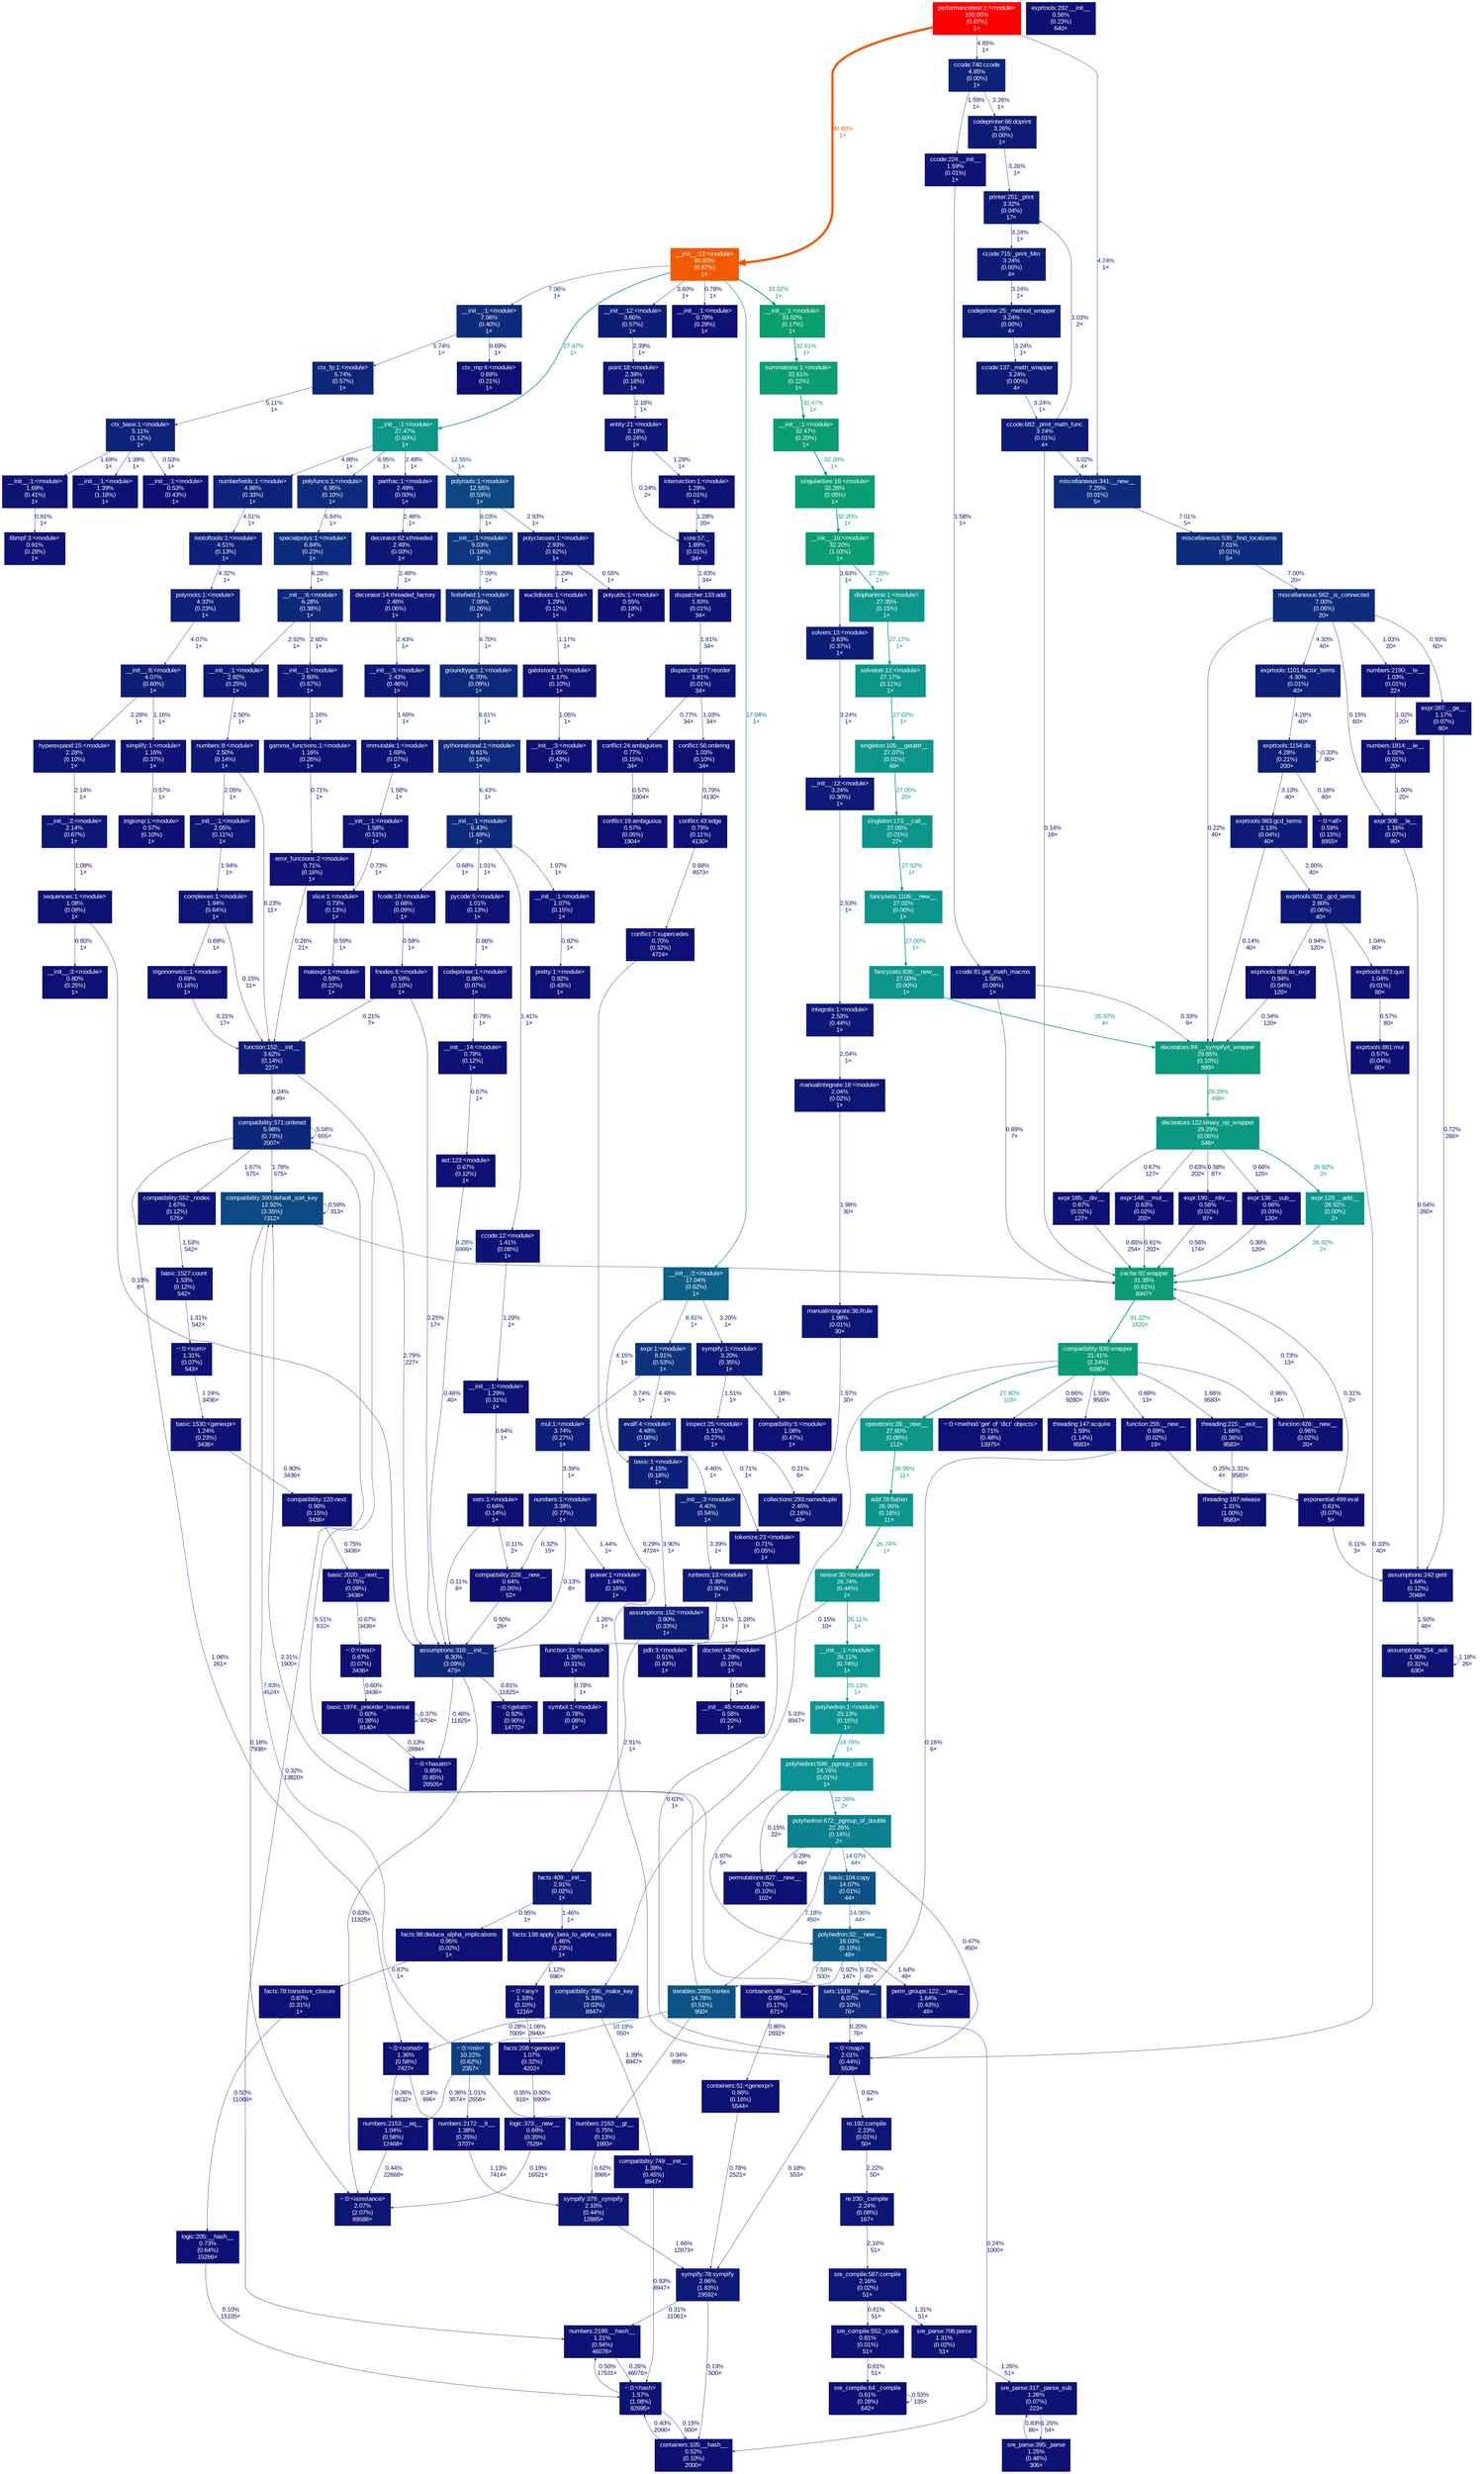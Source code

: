 digraph {
	graph [fontname=Arial, nodesep=0.125, ranksep=0.25];
	node [fontcolor=white, fontname=Arial, height=0, shape=box, style=filled, width=0];
	edge [fontname=Arial];
	3 [color="#0d1575", fontcolor="#ffffff", fontsize="10.00", label="complexes:1:<module>\n1.94%\n(0.64%)\n1×", tooltip="/Users/Mjhon/Desktop/Github/sympy/sympy/functions/elementary/complexes.py"];
	3 -> 412 [arrowsize="0.35", color="#0d1074", fontcolor="#0d1074", fontsize="10.00", label="0.69%\n1×", labeldistance="0.50", penwidth="0.50"];
	3 -> 822 [arrowsize="0.35", color="#0d0d73", fontcolor="#0d0d73", fontsize="10.00", label="0.15%\n11×", labeldistance="0.50", penwidth="0.50"];
	5 [color="#0c968b", fontcolor="#ffffff", fontsize="10.00", label="fancysets:836:__new__\n27.00%\n(0.00%)\n1×", tooltip="/Users/Mjhon/Desktop/Github/sympy/sympy/sets/fancysets.py"];
	5 -> 1216 [arrowsize="0.52", color="#0c968b", fontcolor="#0c968b", fontsize="10.00", label="26.97%\n4×", labeldistance="1.08", penwidth="1.08"];
	6 [color="#0d2c7c", fontcolor="#ffffff", fontsize="10.00", label="polyfuncs:1:<module>\n6.95%\n(0.10%)\n1×", tooltip="/Users/Mjhon/Desktop/Github/sympy/sympy/polys/polyfuncs.py"];
	6 -> 124 [arrowsize="0.35", color="#0d2b7c", fontcolor="#0d2b7c", fontsize="10.00", label="6.84%\n1×", labeldistance="0.50", penwidth="0.50"];
	7 [color="#ff0000", fontcolor="#ffffff", fontsize="10.00", label="performancetest:1:<module>\n100.00%\n(0.07%)\n1×", tooltip="performancetest.py"];
	7 -> 160 [arrowsize="0.95", color="#f15a02", fontcolor="#f15a02", fontsize="10.00", label="90.80%\n1×", labeldistance="3.63", penwidth="3.63"];
	7 -> 915 [arrowsize="0.35", color="#0d1f78", fontcolor="#0d1f78", fontsize="10.00", label="4.24%\n1×", labeldistance="0.50", penwidth="0.50"];
	7 -> 1261 [arrowsize="0.35", color="#0d2279", fontcolor="#0d2279", fontsize="10.00", label="4.85%\n1×", labeldistance="0.50", penwidth="0.50"];
	8 [color="#0c978a", fontcolor="#ffffff", fontsize="10.00", label="diophantine:1:<module>\n27.35%\n(0.15%)\n1×", tooltip="/Users/Mjhon/Desktop/Github/sympy/sympy/solvers/diophantine.py"];
	8 -> 1875 [arrowsize="0.52", color="#0c968a", fontcolor="#0c968a", fontsize="10.00", label="27.17%\n1×", labeldistance="1.09", penwidth="1.09"];
	12 [color="#0c9788", fontcolor="#ffffff", fontsize="10.00", label="operations:28:__new__\n27.60%\n(0.08%)\n112×", tooltip="/Users/Mjhon/Desktop/Github/sympy/sympy/core/operations.py"];
	12 -> 461 [arrowsize="0.52", color="#0c968b", fontcolor="#0c968b", fontsize="10.00", label="26.96%\n11×", labeldistance="1.08", penwidth="1.08"];
	15 [color="#0d1375", fontcolor="#ffffff", fontsize="10.00", label="ccode:12:<module>\n1.41%\n(0.08%)\n1×", tooltip="/Users/Mjhon/Desktop/Github/sympy/sympy/printing/ccode.py"];
	15 -> 817 [arrowsize="0.35", color="#0d1274", fontcolor="#0d1274", fontsize="10.00", label="1.29%\n1×", labeldistance="0.50", penwidth="0.50"];
	22 [color="#0c968c", fontcolor="#ffffff", fontsize="10.00", label="tensor:30:<module>\n26.74%\n(0.44%)\n1×", tooltip="/Users/Mjhon/Desktop/Github/sympy/sympy/tensor/tensor.py"];
	22 -> 203 [arrowsize="0.35", color="#0d0d73", fontcolor="#0d0d73", fontsize="10.00", label="0.15%\n10×", labeldistance="0.50", penwidth="0.50"];
	22 -> 1096 [arrowsize="0.51", color="#0c958f", fontcolor="#0c958f", fontsize="10.00", label="26.11%\n1×", labeldistance="1.04", penwidth="1.04"];
	28 [color="#0b9c77", fontcolor="#ffffff", fontsize="10.00", label="compatibility:838:wrapper\n31.41%\n(2.24%)\n9280×", tooltip="/Users/Mjhon/Desktop/Github/sympy/sympy/core/compatibility.py"];
	28 -> 12 [arrowsize="0.53", color="#0c9788", fontcolor="#0c9788", fontsize="10.00", label="27.60%\n103×", labeldistance="1.10", penwidth="1.10"];
	28 -> 156 [arrowsize="0.35", color="#0d247a", fontcolor="#0d247a", fontsize="10.00", label="5.33%\n8947×", labeldistance="0.50", penwidth="0.50"];
	28 -> 373 [arrowsize="0.35", color="#0d1475", fontcolor="#0d1475", fontsize="10.00", label="1.66%\n9583×", labeldistance="0.50", penwidth="0.50"];
	28 -> 578 [arrowsize="0.35", color="#0d1375", fontcolor="#0d1375", fontsize="10.00", label="1.59%\n9583×", labeldistance="0.50", penwidth="0.50"];
	28 -> 678 [arrowsize="0.35", color="#0d1174", fontcolor="#0d1174", fontsize="10.00", label="0.96%\n14×", labeldistance="0.50", penwidth="0.50"];
	28 -> 836 [arrowsize="0.35", color="#0d1074", fontcolor="#0d1074", fontsize="10.00", label="0.69%\n13×", labeldistance="0.50", penwidth="0.50"];
	28 -> 1314 [arrowsize="0.35", color="#0d0f74", fontcolor="#0d0f74", fontsize="10.00", label="0.66%\n9280×", labeldistance="0.50", penwidth="0.50"];
	30 [color="#0d1274", fontcolor="#ffffff", fontsize="10.00", label="~:0:<any>\n1.33%\n(0.10%)\n1216×", tooltip="~"];
	30 -> 985 [arrowsize="0.35", color="#0d1174", fontcolor="#0d1174", fontsize="10.00", label="1.06%\n3948×", labeldistance="0.50", penwidth="0.50"];
	36 [color="#0d1976", fontcolor="#ffffff", fontsize="10.00", label="polyclasses:1:<module>\n2.93%\n(0.82%)\n1×", tooltip="/Users/Mjhon/Desktop/Github/sympy/sympy/polys/polyclasses.py"];
	36 -> 970 [arrowsize="0.35", color="#0d0f73", fontcolor="#0d0f73", fontsize="10.00", label="0.55%\n1×", labeldistance="0.50", penwidth="0.50"];
	36 -> 2210 [arrowsize="0.35", color="#0d1274", fontcolor="#0d1274", fontsize="10.00", label="1.29%\n1×", labeldistance="0.50", penwidth="0.50"];
	42 [color="#0d0f73", fontcolor="#ffffff", fontsize="10.00", label="__init__:45:<module>\n0.58%\n(0.20%)\n1×", tooltip="/System/Library/Frameworks/Python.framework/Versions/2.7/lib/python2.7/unittest/__init__.py"];
	50 [color="#0d1274", fontcolor="#ffffff", fontsize="10.00", label="expr:287:__ge__\n1.17%\n(0.07%)\n80×", tooltip="/Users/Mjhon/Desktop/Github/sympy/sympy/core/expr.py"];
	50 -> 289 [arrowsize="0.35", color="#0d1074", fontcolor="#0d1074", fontsize="10.00", label="0.72%\n260×", labeldistance="0.50", penwidth="0.50"];
	51 [color="#0d1274", fontcolor="#ffffff", fontsize="10.00", label="expr:308:__le__\n1.16%\n(0.07%)\n80×", tooltip="/Users/Mjhon/Desktop/Github/sympy/sympy/core/expr.py"];
	51 -> 289 [arrowsize="0.35", color="#0d0f73", fontcolor="#0d0f73", fontsize="10.00", label="0.54%\n260×", labeldistance="0.50", penwidth="0.50"];
	64 [color="#0d1074", fontcolor="#ffffff", fontsize="10.00", label="ctx_mp:4:<module>\n0.69%\n(0.21%)\n1×", tooltip="/Library/Python/2.7/site-packages/mpmath-1.0.0-py2.7.egg/mpmath/ctx_mp.py"];
	65 [color="#0d1776", fontcolor="#ffffff", fontsize="10.00", label="decorator:62:xthreaded\n2.48%\n(0.00%)\n1×", tooltip="/Users/Mjhon/Desktop/Github/sympy/sympy/utilities/decorator.py"];
	65 -> 103 [arrowsize="0.35", color="#0d1776", fontcolor="#0d1776", fontsize="10.00", label="2.48%\n1×", labeldistance="0.50", penwidth="0.50"];
	66 [color="#0d1776", fontcolor="#ffffff", fontsize="10.00", label="partfrac:1:<module>\n2.49%\n(0.00%)\n1×", tooltip="/Users/Mjhon/Desktop/Github/sympy/sympy/polys/partfrac.py"];
	66 -> 65 [arrowsize="0.35", color="#0d1776", fontcolor="#0d1776", fontsize="10.00", label="2.48%\n1×", labeldistance="0.50", penwidth="0.50"];
	72 [color="#0d1375", fontcolor="#ffffff", fontsize="10.00", label="__init__:1:<module>\n1.58%\n(0.51%)\n1×", tooltip="/Users/Mjhon/Desktop/Github/sympy/sympy/matrices/expressions/__init__.py"];
	72 -> 850 [arrowsize="0.35", color="#0d1074", fontcolor="#0d1074", fontsize="10.00", label="0.73%\n1×", labeldistance="0.50", penwidth="0.50"];
	76 [color="#0d1976", fontcolor="#ffffff", fontsize="10.00", label="sympify:78:sympify\n2.86%\n(1.83%)\n19592×", tooltip="/Users/Mjhon/Desktop/Github/sympy/sympy/core/sympify.py"];
	76 -> 259 [arrowsize="0.35", color="#0d0e73", fontcolor="#0d0e73", fontsize="10.00", label="0.31%\n11061×", labeldistance="0.50", penwidth="0.50"];
	76 -> 1643 [arrowsize="0.35", color="#0d0d73", fontcolor="#0d0d73", fontsize="10.00", label="0.13%\n500×", labeldistance="0.50", penwidth="0.50"];
	78 [color="#0d1676", fontcolor="#ffffff", fontsize="10.00", label="hyperexpand:15:<module>\n2.28%\n(0.10%)\n1×", tooltip="/Users/Mjhon/Desktop/Github/sympy/sympy/simplify/hyperexpand.py"];
	78 -> 473 [arrowsize="0.35", color="#0d1675", fontcolor="#0d1675", fontsize="10.00", label="2.14%\n1×", labeldistance="0.50", penwidth="0.50"];
	91 [color="#0d1274", fontcolor="#ffffff", fontsize="10.00", label="doctest:46:<module>\n1.28%\n(0.15%)\n1×", tooltip="/System/Library/Frameworks/Python.framework/Versions/2.7/lib/python2.7/doctest.py"];
	91 -> 42 [arrowsize="0.35", color="#0d0f73", fontcolor="#0d0f73", fontsize="10.00", label="0.58%\n1×", labeldistance="0.50", penwidth="0.50"];
	93 [color="#0d1776", fontcolor="#ffffff", fontsize="10.00", label="numbers:8:<module>\n2.50%\n(0.14%)\n1×", tooltip="/Users/Mjhon/Desktop/Github/sympy/sympy/functions/combinatorial/numbers.py"];
	93 -> 822 [arrowsize="0.35", color="#0d0e73", fontcolor="#0d0e73", fontsize="10.00", label="0.23%\n11×", labeldistance="0.50", penwidth="0.50"];
	93 -> 1506 [arrowsize="0.35", color="#0d1575", fontcolor="#0d1575", fontsize="10.00", label="2.05%\n1×", labeldistance="0.50", penwidth="0.50"];
	96 [color="#0d4883", fontcolor="#ffffff", fontsize="10.00", label="polytools:1:<module>\n12.55%\n(0.53%)\n1×", tooltip="/Users/Mjhon/Desktop/Github/sympy/sympy/polys/polytools.py"];
	96 -> 36 [arrowsize="0.35", color="#0d1976", fontcolor="#0d1976", fontsize="10.00", label="2.93%\n1×", labeldistance="0.50", penwidth="0.50"];
	96 -> 492 [arrowsize="0.35", color="#0d367e", fontcolor="#0d367e", fontsize="10.00", label="9.03%\n1×", labeldistance="0.50", penwidth="0.50"];
	103 [color="#0d1776", fontcolor="#ffffff", fontsize="10.00", label="decorator:14:threaded_factory\n2.48%\n(0.06%)\n1×", tooltip="/Users/Mjhon/Desktop/Github/sympy/sympy/utilities/decorator.py"];
	103 -> 1275 [arrowsize="0.35", color="#0d1776", fontcolor="#0d1776", fontsize="10.00", label="2.43%\n1×", labeldistance="0.50", penwidth="0.50"];
	116 [color="#0d0f74", fontcolor="#ffffff", fontsize="10.00", label="expr:138:__sub__\n0.66%\n(0.03%)\n120×", tooltip="/Users/Mjhon/Desktop/Github/sympy/sympy/core/expr.py"];
	116 -> 1135 [arrowsize="0.35", color="#0d0e73", fontcolor="#0d0e73", fontsize="10.00", label="0.30%\n120×", labeldistance="0.50", penwidth="0.50"];
	123 [color="#0d287b", fontcolor="#ffffff", fontsize="10.00", label="__init__:6:<module>\n6.28%\n(0.38%)\n1×", tooltip="/Users/Mjhon/Desktop/Github/sympy/sympy/functions/__init__.py"];
	123 -> 362 [arrowsize="0.35", color="#0d1876", fontcolor="#0d1876", fontsize="10.00", label="2.60%\n1×", labeldistance="0.50", penwidth="0.50"];
	123 -> 978 [arrowsize="0.35", color="#0d1976", fontcolor="#0d1976", fontsize="10.00", label="2.92%\n1×", labeldistance="0.50", penwidth="0.50"];
	124 [color="#0d2b7c", fontcolor="#ffffff", fontsize="10.00", label="specialpolys:1:<module>\n6.84%\n(0.23%)\n1×", tooltip="/Users/Mjhon/Desktop/Github/sympy/sympy/polys/specialpolys.py"];
	124 -> 123 [arrowsize="0.35", color="#0d287b", fontcolor="#0d287b", fontsize="10.00", label="6.28%\n1×", labeldistance="0.50", penwidth="0.50"];
	132 [color="#0d1b77", fontcolor="#ffffff", fontsize="10.00", label="codeprinter:66:doprint\n3.26%\n(0.00%)\n1×", tooltip="/Users/Mjhon/Desktop/Github/sympy/sympy/printing/codeprinter.py"];
	132 -> 195 [arrowsize="0.35", color="#0d1b77", fontcolor="#0d1b77", fontsize="10.00", label="3.26%\n1×", labeldistance="0.50", penwidth="0.50"];
	134 [color="#0b9d73", fontcolor="#ffffff", fontsize="10.00", label="__init__:10:<module>\n32.20%\n(1.03%)\n1×", tooltip="/Users/Mjhon/Desktop/Github/sympy/sympy/solvers/__init__.py"];
	134 -> 8 [arrowsize="0.52", color="#0c978a", fontcolor="#0c978a", fontsize="10.00", label="27.35%\n1×", labeldistance="1.09", penwidth="1.09"];
	134 -> 1158 [arrowsize="0.35", color="#0d1c77", fontcolor="#0d1c77", fontsize="10.00", label="3.63%\n1×", labeldistance="0.50", penwidth="0.50"];
	139 [color="#0d1174", fontcolor="#ffffff", fontsize="10.00", label="pycode:5:<module>\n1.01%\n(0.13%)\n1×", tooltip="/Users/Mjhon/Desktop/Github/sympy/sympy/printing/pycode.py"];
	139 -> 505 [arrowsize="0.35", color="#0d1074", fontcolor="#0d1074", fontsize="10.00", label="0.86%\n1×", labeldistance="0.50", penwidth="0.50"];
	143 [color="#0c6189", fontcolor="#ffffff", fontsize="10.00", label="__init__:2:<module>\n17.04%\n(0.62%)\n1×", tooltip="/Users/Mjhon/Desktop/Github/sympy/sympy/core/__init__.py"];
	143 -> 171 [arrowsize="0.35", color="#0d357e", fontcolor="#0d357e", fontsize="10.00", label="8.91%\n1×", labeldistance="0.50", penwidth="0.50"];
	143 -> 242 [arrowsize="0.35", color="#0d1f78", fontcolor="#0d1f78", fontsize="10.00", label="4.15%\n1×", labeldistance="0.50", penwidth="0.50"];
	143 -> 388 [arrowsize="0.35", color="#0d1a77", fontcolor="#0d1a77", fontsize="10.00", label="3.20%\n1×", labeldistance="0.50", penwidth="0.50"];
	145 [color="#0d1174", fontcolor="#ffffff", fontsize="10.00", label="sequences:1:<module>\n1.08%\n(0.08%)\n1×", tooltip="/Users/Mjhon/Desktop/Github/sympy/sympy/series/sequences.py"];
	145 -> 203 [arrowsize="0.35", color="#0d0d73", fontcolor="#0d0d73", fontsize="10.00", label="0.10%\n8×", labeldistance="0.50", penwidth="0.50"];
	145 -> 1430 [arrowsize="0.35", color="#0d1074", fontcolor="#0d1074", fontsize="10.00", label="0.80%\n1×", labeldistance="0.50", penwidth="0.50"];
	147 [color="#0d2c7c", fontcolor="#ffffff", fontsize="10.00", label="miscellaneous:562:_is_connected\n7.00%\n(0.06%)\n20×", tooltip="/Users/Mjhon/Desktop/Github/sympy/sympy/functions/elementary/miscellaneous.py"];
	147 -> 50 [arrowsize="0.35", color="#0d1174", fontcolor="#0d1174", fontsize="10.00", label="0.93%\n60×", labeldistance="0.50", penwidth="0.50"];
	147 -> 51 [arrowsize="0.35", color="#0d0d73", fontcolor="#0d0d73", fontsize="10.00", label="0.15%\n60×", labeldistance="0.50", penwidth="0.50"];
	147 -> 522 [arrowsize="0.35", color="#0d1f78", fontcolor="#0d1f78", fontsize="10.00", label="4.30%\n40×", labeldistance="0.50", penwidth="0.50"];
	147 -> 1216 [arrowsize="0.35", color="#0d0e73", fontcolor="#0d0e73", fontsize="10.00", label="0.22%\n40×", labeldistance="0.50", penwidth="0.50"];
	147 -> 1708 [arrowsize="0.35", color="#0d1174", fontcolor="#0d1174", fontsize="10.00", label="1.03%\n20×", labeldistance="0.50", penwidth="0.50"];
	154 [color="#0d1375", fontcolor="#ffffff", fontsize="10.00", label="assumptions:254:_ask\n1.50%\n(0.31%)\n630×", tooltip="/Users/Mjhon/Desktop/Github/sympy/sympy/core/assumptions.py"];
	154 -> 154 [arrowsize="0.35", color="#0d1274", fontcolor="#0d1274", fontsize="10.00", label="1.18%\n26×", labeldistance="0.50", penwidth="0.50"];
	156 [color="#0d247a", fontcolor="#ffffff", fontsize="10.00", label="compatibility:756:_make_key\n5.33%\n(3.03%)\n8947×", tooltip="/Users/Mjhon/Desktop/Github/sympy/sympy/core/compatibility.py"];
	156 -> 723 [arrowsize="0.35", color="#0d0e73", fontcolor="#0d0e73", fontsize="10.00", label="0.28%\n7009×", labeldistance="0.50", penwidth="0.50"];
	156 -> 1641 [arrowsize="0.35", color="#0d1375", fontcolor="#0d1375", fontsize="10.00", label="1.39%\n8947×", labeldistance="0.50", penwidth="0.50"];
	159 [color="#0d2c7c", fontcolor="#ffffff", fontsize="10.00", label="__init__:1:<module>\n7.06%\n(0.40%)\n1×", tooltip="/Library/Python/2.7/site-packages/mpmath-1.0.0-py2.7.egg/mpmath/__init__.py"];
	159 -> 64 [arrowsize="0.35", color="#0d1074", fontcolor="#0d1074", fontsize="10.00", label="0.69%\n1×", labeldistance="0.50", penwidth="0.50"];
	159 -> 845 [arrowsize="0.35", color="#0d267a", fontcolor="#0d267a", fontsize="10.00", label="5.74%\n1×", labeldistance="0.50", penwidth="0.50"];
	160 [color="#f15a02", fontcolor="#ffffff", fontsize="10.00", label="__init__:12:<module>\n90.80%\n(0.87%)\n1×", tooltip="/Users/Mjhon/Desktop/Github/sympy/sympy/__init__.py"];
	160 -> 143 [arrowsize="0.41", color="#0c6189", fontcolor="#0c6189", fontsize="10.00", label="17.04%\n1×", labeldistance="0.68", penwidth="0.68"];
	160 -> 159 [arrowsize="0.35", color="#0d2c7c", fontcolor="#0d2c7c", fontsize="10.00", label="7.06%\n1×", labeldistance="0.50", penwidth="0.50"];
	160 -> 893 [arrowsize="0.52", color="#0c9789", fontcolor="#0c9789", fontsize="10.00", label="27.47%\n1×", labeldistance="1.10", penwidth="1.10"];
	160 -> 1021 [arrowsize="0.57", color="#0b9e6f", fontcolor="#0b9e6f", fontsize="10.00", label="33.02%\n1×", labeldistance="1.32", penwidth="1.32"];
	160 -> 1421 [arrowsize="0.35", color="#0d1c77", fontcolor="#0d1c77", fontsize="10.00", label="3.60%\n1×", labeldistance="0.50", penwidth="0.50"];
	160 -> 2228 [arrowsize="0.35", color="#0d1074", fontcolor="#0d1074", fontsize="10.00", label="0.78%\n1×", labeldistance="0.50", penwidth="0.50"];
	167 [color="#0d1074", fontcolor="#ffffff", fontsize="10.00", label="permutations:827:__new__\n0.70%\n(0.10%)\n102×", tooltip="/Users/Mjhon/Desktop/Github/sympy/sympy/combinatorics/permutations.py"];
	171 [color="#0d357e", fontcolor="#ffffff", fontsize="10.00", label="expr:1:<module>\n8.91%\n(0.53%)\n1×", tooltip="/Users/Mjhon/Desktop/Github/sympy/sympy/core/expr.py"];
	171 -> 210 [arrowsize="0.35", color="#0d1d78", fontcolor="#0d1d78", fontsize="10.00", label="3.74%\n1×", labeldistance="0.50", penwidth="0.50"];
	171 -> 358 [arrowsize="0.35", color="#0d2078", fontcolor="#0d2078", fontsize="10.00", label="4.48%\n1×", labeldistance="0.50", penwidth="0.50"];
	175 [color="#0d0f74", fontcolor="#ffffff", fontsize="10.00", label="fnodes:6:<module>\n0.59%\n(0.10%)\n1×", tooltip="/Users/Mjhon/Desktop/Github/sympy/sympy/codegen/fnodes.py"];
	175 -> 203 [arrowsize="0.35", color="#0d0e73", fontcolor="#0d0e73", fontsize="10.00", label="0.25%\n17×", labeldistance="0.50", penwidth="0.50"];
	175 -> 822 [arrowsize="0.35", color="#0d0e73", fontcolor="#0d0e73", fontsize="10.00", label="0.21%\n7×", labeldistance="0.50", penwidth="0.50"];
	182 [color="#0d1676", fontcolor="#ffffff", fontsize="10.00", label="sre_compile:567:compile\n2.16%\n(0.02%)\n51×", tooltip="/System/Library/Frameworks/Python.framework/Versions/2.7/lib/python2.7/sre_compile.py"];
	182 -> 515 [arrowsize="0.35", color="#0d1074", fontcolor="#0d1074", fontsize="10.00", label="0.81%\n51×", labeldistance="0.50", penwidth="0.50"];
	182 -> 1264 [arrowsize="0.35", color="#0d1274", fontcolor="#0d1274", fontsize="10.00", label="1.31%\n51×", labeldistance="0.50", penwidth="0.50"];
	187 [color="#0d0f73", fontcolor="#ffffff", fontsize="10.00", label="conflict:19:ambiguous\n0.57%\n(0.05%)\n1904×", tooltip="/Users/Mjhon/Desktop/Github/sympy/sympy/multipledispatch/conflict.py"];
	188 [color="#0d1174", fontcolor="#ffffff", fontsize="10.00", label="~:0:<getattr>\n0.92%\n(0.90%)\n14772×", tooltip="~"];
	195 [color="#0d1b77", fontcolor="#ffffff", fontsize="10.00", label="printer:251:_print\n3.32%\n(0.04%)\n17×", tooltip="/Users/Mjhon/Desktop/Github/sympy/sympy/printing/printer.py"];
	195 -> 561 [arrowsize="0.35", color="#0d1b77", fontcolor="#0d1b77", fontsize="10.00", label="3.24%\n1×", labeldistance="0.50", penwidth="0.50"];
	203 [color="#0d287b", fontcolor="#ffffff", fontsize="10.00", label="assumptions:316:__init__\n6.30%\n(3.09%)\n473×", tooltip="/Users/Mjhon/Desktop/Github/sympy/sympy/core/assumptions.py"];
	203 -> 188 [arrowsize="0.35", color="#0d1074", fontcolor="#0d1074", fontsize="10.00", label="0.81%\n11825×", labeldistance="0.50", penwidth="0.50"];
	203 -> 624 [arrowsize="0.35", color="#0d0f74", fontcolor="#0d0f74", fontsize="10.00", label="0.63%\n11825×", labeldistance="0.50", penwidth="0.50"];
	203 -> 1840 [arrowsize="0.35", color="#0d0f73", fontcolor="#0d0f73", fontsize="10.00", label="0.46%\n11825×", labeldistance="0.50", penwidth="0.50"];
	208 [color="#0d1b77", fontcolor="#ffffff", fontsize="10.00", label="codeprinter:25:_method_wrapper\n3.24%\n(0.00%)\n4×", tooltip="/Users/Mjhon/Desktop/Github/sympy/sympy/printing/codeprinter.py"];
	208 -> 736 [arrowsize="0.35", color="#0d1b77", fontcolor="#0d1b77", fontsize="10.00", label="3.24%\n1×", labeldistance="0.50", penwidth="0.50"];
	209 [color="#0d1b77", fontcolor="#ffffff", fontsize="10.00", label="numbers:1:<module>\n3.39%\n(0.77%)\n1×", tooltip="/Users/Mjhon/Desktop/Github/sympy/sympy/core/numbers.py"];
	209 -> 203 [arrowsize="0.35", color="#0d0d73", fontcolor="#0d0d73", fontsize="10.00", label="0.13%\n8×", labeldistance="0.50", penwidth="0.50"];
	209 -> 371 [arrowsize="0.35", color="#0d1375", fontcolor="#0d1375", fontsize="10.00", label="1.44%\n1×", labeldistance="0.50", penwidth="0.50"];
	209 -> 943 [arrowsize="0.35", color="#0d0e73", fontcolor="#0d0e73", fontsize="10.00", label="0.32%\n15×", labeldistance="0.50", penwidth="0.50"];
	210 [color="#0d1d78", fontcolor="#ffffff", fontsize="10.00", label="mul:1:<module>\n3.74%\n(0.27%)\n1×", tooltip="/Users/Mjhon/Desktop/Github/sympy/sympy/core/mul.py"];
	210 -> 209 [arrowsize="0.35", color="#0d1b77", fontcolor="#0d1b77", fontsize="10.00", label="3.39%\n1×", labeldistance="0.50", penwidth="0.50"];
	221 [color="#0d0f73", fontcolor="#ffffff", fontsize="10.00", label="exprtools:292:__init__\n0.56%\n(0.23%)\n640×", tooltip="/Users/Mjhon/Desktop/Github/sympy/sympy/core/exprtools.py"];
	232 [color="#0d1375", fontcolor="#ffffff", fontsize="10.00", label="__init__:1:<module>\n1.39%\n(1.18%)\n1×", tooltip="/Library/Python/2.7/site-packages/mpmath-1.0.0-py2.7.egg/mpmath/functions/__init__.py"];
	235 [color="#0d1074", fontcolor="#ffffff", fontsize="10.00", label="error_functions:2:<module>\n0.71%\n(0.16%)\n1×", tooltip="/Users/Mjhon/Desktop/Github/sympy/sympy/functions/special/error_functions.py"];
	235 -> 822 [arrowsize="0.35", color="#0d0e73", fontcolor="#0d0e73", fontsize="10.00", label="0.26%\n21×", labeldistance="0.50", penwidth="0.50"];
	237 [color="#0d1074", fontcolor="#ffffff", fontsize="10.00", label="ast:123:<module>\n0.67%\n(0.12%)\n1×", tooltip="/Users/Mjhon/Desktop/Github/sympy/sympy/codegen/ast.py"];
	237 -> 203 [arrowsize="0.35", color="#0d0f73", fontcolor="#0d0f73", fontsize="10.00", label="0.46%\n40×", labeldistance="0.50", penwidth="0.50"];
	242 [color="#0d1f78", fontcolor="#ffffff", fontsize="10.00", label="basic:1:<module>\n4.15%\n(0.18%)\n1×", tooltip="/Users/Mjhon/Desktop/Github/sympy/sympy/core/basic.py"];
	242 -> 1163 [arrowsize="0.35", color="#0d1d78", fontcolor="#0d1d78", fontsize="10.00", label="3.90%\n1×", labeldistance="0.50", penwidth="0.50"];
	247 [color="#0c968b", fontcolor="#ffffff", fontsize="10.00", label="expr:128:__add__\n26.92%\n(0.00%)\n2×", tooltip="/Users/Mjhon/Desktop/Github/sympy/sympy/core/expr.py"];
	247 -> 1135 [arrowsize="0.52", color="#0c968b", fontcolor="#0c968b", fontsize="10.00", label="26.92%\n2×", labeldistance="1.08", penwidth="1.08"];
	248 [color="#0c9981", fontcolor="#ffffff", fontsize="10.00", label="decorators:122:binary_op_wrapper\n29.29%\n(0.06%)\n546×", tooltip="/Users/Mjhon/Desktop/Github/sympy/sympy/core/decorators.py"];
	248 -> 116 [arrowsize="0.35", color="#0d0f74", fontcolor="#0d0f74", fontsize="10.00", label="0.66%\n120×", labeldistance="0.50", penwidth="0.50"];
	248 -> 247 [arrowsize="0.52", color="#0c968b", fontcolor="#0c968b", fontsize="10.00", label="26.92%\n2×", labeldistance="1.08", penwidth="1.08"];
	248 -> 617 [arrowsize="0.35", color="#0d1074", fontcolor="#0d1074", fontsize="10.00", label="0.67%\n127×", labeldistance="0.50", penwidth="0.50"];
	248 -> 1636 [arrowsize="0.35", color="#0d0f74", fontcolor="#0d0f74", fontsize="10.00", label="0.63%\n202×", labeldistance="0.50", penwidth="0.50"];
	248 -> 1639 [arrowsize="0.35", color="#0d0f73", fontcolor="#0d0f73", fontsize="10.00", label="0.58%\n87×", labeldistance="0.50", penwidth="0.50"];
	254 [color="#0d1475", fontcolor="#ffffff", fontsize="10.00", label="__init__:1:<module>\n1.69%\n(0.41%)\n1×", tooltip="/Library/Python/2.7/site-packages/mpmath-1.0.0-py2.7.egg/mpmath/libmp/__init__.py"];
	254 -> 1094 [arrowsize="0.35", color="#0d1074", fontcolor="#0d1074", fontsize="10.00", label="0.91%\n1×", labeldistance="0.50", penwidth="0.50"];
	257 [color="#0d1174", fontcolor="#ffffff", fontsize="10.00", label="compatibility:5:<module>\n1.08%\n(0.47%)\n1×", tooltip="/Users/Mjhon/Desktop/Github/sympy/sympy/core/compatibility.py"];
	258 [color="#0d297b", fontcolor="#ffffff", fontsize="10.00", label="__init__:1:<module>\n6.43%\n(1.69%)\n1×", tooltip="/Users/Mjhon/Desktop/Github/sympy/sympy/printing/__init__.py"];
	258 -> 15 [arrowsize="0.35", color="#0d1375", fontcolor="#0d1375", fontsize="10.00", label="1.41%\n1×", labeldistance="0.50", penwidth="0.50"];
	258 -> 139 [arrowsize="0.35", color="#0d1174", fontcolor="#0d1174", fontsize="10.00", label="1.01%\n1×", labeldistance="0.50", penwidth="0.50"];
	258 -> 572 [arrowsize="0.35", color="#0d1074", fontcolor="#0d1074", fontsize="10.00", label="0.68%\n1×", labeldistance="0.50", penwidth="0.50"];
	258 -> 2050 [arrowsize="0.35", color="#0d1174", fontcolor="#0d1174", fontsize="10.00", label="1.07%\n1×", labeldistance="0.50", penwidth="0.50"];
	259 [color="#0d1274", fontcolor="#ffffff", fontsize="10.00", label="numbers:2199:__hash__\n1.21%\n(0.94%)\n46076×", tooltip="/Users/Mjhon/Desktop/Github/sympy/sympy/core/numbers.py"];
	259 -> 265 [arrowsize="0.35", color="#0d0e73", fontcolor="#0d0e73", fontsize="10.00", label="0.26%\n46076×", labeldistance="0.50", penwidth="0.50"];
	262 [color="#0d277a", fontcolor="#ffffff", fontsize="10.00", label="compatibility:571:ordered\n5.98%\n(0.73%)\n2007×", tooltip="/Users/Mjhon/Desktop/Github/sympy/sympy/core/compatibility.py"];
	262 -> 259 [arrowsize="0.35", color="#0d0e73", fontcolor="#0d0e73", fontsize="10.00", label="0.32%\n13820×", labeldistance="0.50", penwidth="0.50"];
	262 -> 262 [arrowsize="0.35", color="#0d257a", fontcolor="#0d257a", fontsize="10.00", label="5.58%\n655×", labeldistance="0.50", penwidth="0.50"];
	262 -> 635 [arrowsize="0.35", color="#0d1475", fontcolor="#0d1475", fontsize="10.00", label="1.78%\n575×", labeldistance="0.50", penwidth="0.50"];
	262 -> 677 [arrowsize="0.35", color="#0d1475", fontcolor="#0d1475", fontsize="10.00", label="1.67%\n575×", labeldistance="0.50", penwidth="0.50"];
	262 -> 723 [arrowsize="0.35", color="#0d1174", fontcolor="#0d1174", fontsize="10.00", label="1.06%\n261×", labeldistance="0.50", penwidth="0.50"];
	264 [color="#0d277b", fontcolor="#ffffff", fontsize="10.00", label="sets:1519:__new__\n6.07%\n(0.10%)\n76×", tooltip="/Users/Mjhon/Desktop/Github/sympy/sympy/sets/sets.py"];
	264 -> 262 [arrowsize="0.35", color="#0d257a", fontcolor="#0d257a", fontsize="10.00", label="5.51%\n610×", labeldistance="0.50", penwidth="0.50"];
	264 -> 832 [arrowsize="0.35", color="#0d0e73", fontcolor="#0d0e73", fontsize="10.00", label="0.20%\n76×", labeldistance="0.50", penwidth="0.50"];
	264 -> 1643 [arrowsize="0.35", color="#0d0e73", fontcolor="#0d0e73", fontsize="10.00", label="0.24%\n1000×", labeldistance="0.50", penwidth="0.50"];
	265 [color="#0d1375", fontcolor="#ffffff", fontsize="10.00", label="~:0:<hash>\n1.57%\n(1.08%)\n82695×", tooltip="~"];
	265 -> 259 [arrowsize="0.35", color="#0d0f73", fontcolor="#0d0f73", fontsize="10.00", label="0.50%\n17531×", labeldistance="0.50", penwidth="0.50"];
	265 -> 1643 [arrowsize="0.35", color="#0d0d73", fontcolor="#0d0d73", fontsize="10.00", label="0.15%\n500×", labeldistance="0.50", penwidth="0.50"];
	279 [color="#0d2379", fontcolor="#ffffff", fontsize="10.00", label="ctx_base:1:<module>\n5.11%\n(1.12%)\n1×", tooltip="/Library/Python/2.7/site-packages/mpmath-1.0.0-py2.7.egg/mpmath/ctx_base.py"];
	279 -> 232 [arrowsize="0.35", color="#0d1375", fontcolor="#0d1375", fontsize="10.00", label="1.39%\n1×", labeldistance="0.50", penwidth="0.50"];
	279 -> 254 [arrowsize="0.35", color="#0d1475", fontcolor="#0d1475", fontsize="10.00", label="1.69%\n1×", labeldistance="0.50", penwidth="0.50"];
	279 -> 1102 [arrowsize="0.35", color="#0d0f73", fontcolor="#0d0f73", fontsize="10.00", label="0.53%\n1×", labeldistance="0.50", penwidth="0.50"];
	289 [color="#0d1475", fontcolor="#ffffff", fontsize="10.00", label="assumptions:242:getit\n1.64%\n(0.12%)\n2048×", tooltip="/Users/Mjhon/Desktop/Github/sympy/sympy/core/assumptions.py"];
	289 -> 154 [arrowsize="0.35", color="#0d1375", fontcolor="#0d1375", fontsize="10.00", label="1.50%\n48×", labeldistance="0.50", penwidth="0.50"];
	318 [color="#0d0f73", fontcolor="#ffffff", fontsize="10.00", label="trigsimp:1:<module>\n0.57%\n(0.10%)\n1×", tooltip="/Users/Mjhon/Desktop/Github/sympy/sympy/simplify/trigsimp.py"];
	341 [color="#0d1575", fontcolor="#ffffff", fontsize="10.00", label="manualintegrate:18:<module>\n2.04%\n(0.02%)\n1×", tooltip="/Users/Mjhon/Desktop/Github/sympy/sympy/integrals/manualintegrate.py"];
	341 -> 1131 [arrowsize="0.35", color="#0d1575", fontcolor="#0d1575", fontsize="10.00", label="1.98%\n30×", labeldistance="0.50", penwidth="0.50"];
	354 [color="#0d1274", fontcolor="#ffffff", fontsize="10.00", label="function:31:<module>\n1.26%\n(0.31%)\n1×", tooltip="/Users/Mjhon/Desktop/Github/sympy/sympy/core/function.py"];
	354 -> 939 [arrowsize="0.35", color="#0d1074", fontcolor="#0d1074", fontsize="10.00", label="0.78%\n1×", labeldistance="0.50", penwidth="0.50"];
	358 [color="#0d2078", fontcolor="#ffffff", fontsize="10.00", label="evalf:4:<module>\n4.48%\n(0.08%)\n1×", tooltip="/Users/Mjhon/Desktop/Github/sympy/sympy/core/evalf.py"];
	358 -> 816 [arrowsize="0.35", color="#0d2078", fontcolor="#0d2078", fontsize="10.00", label="4.40%\n1×", labeldistance="0.50", penwidth="0.50"];
	361 [color="#0d1274", fontcolor="#ffffff", fontsize="10.00", label="gamma_functions:1:<module>\n1.16%\n(0.26%)\n1×", tooltip="/Users/Mjhon/Desktop/Github/sympy/sympy/functions/special/gamma_functions.py"];
	361 -> 235 [arrowsize="0.35", color="#0d1074", fontcolor="#0d1074", fontsize="10.00", label="0.71%\n1×", labeldistance="0.50", penwidth="0.50"];
	362 [color="#0d1876", fontcolor="#ffffff", fontsize="10.00", label="__init__:1:<module>\n2.60%\n(0.67%)\n1×", tooltip="/Users/Mjhon/Desktop/Github/sympy/sympy/functions/special/__init__.py"];
	362 -> 361 [arrowsize="0.35", color="#0d1274", fontcolor="#0d1274", fontsize="10.00", label="1.16%\n1×", labeldistance="0.50", penwidth="0.50"];
	371 [color="#0d1375", fontcolor="#ffffff", fontsize="10.00", label="power:1:<module>\n1.44%\n(0.16%)\n1×", tooltip="/Users/Mjhon/Desktop/Github/sympy/sympy/core/power.py"];
	371 -> 354 [arrowsize="0.35", color="#0d1274", fontcolor="#0d1274", fontsize="10.00", label="1.26%\n1×", labeldistance="0.50", penwidth="0.50"];
	372 [color="#0d1274", fontcolor="#ffffff", fontsize="10.00", label="threading:187:release\n1.31%\n(1.00%)\n9583×", tooltip="/System/Library/Frameworks/Python.framework/Versions/2.7/lib/python2.7/threading.py"];
	373 [color="#0d1475", fontcolor="#ffffff", fontsize="10.00", label="threading:215:__exit__\n1.66%\n(0.36%)\n9583×", tooltip="/System/Library/Frameworks/Python.framework/Versions/2.7/lib/python2.7/threading.py"];
	373 -> 372 [arrowsize="0.35", color="#0d1274", fontcolor="#0d1274", fontsize="10.00", label="1.31%\n9583×", labeldistance="0.50", penwidth="0.50"];
	381 [color="#0d1174", fontcolor="#ffffff", fontsize="10.00", label="conflict:56:ordering\n1.03%\n(0.10%)\n34×", tooltip="/Users/Mjhon/Desktop/Github/sympy/sympy/multipledispatch/conflict.py"];
	381 -> 1640 [arrowsize="0.35", color="#0d1074", fontcolor="#0d1074", fontsize="10.00", label="0.79%\n4130×", labeldistance="0.50", penwidth="0.50"];
	383 [color="#0d1375", fontcolor="#ffffff", fontsize="10.00", label="ccode:91:get_math_macros\n1.58%\n(0.09%)\n1×", tooltip="/Users/Mjhon/Desktop/Github/sympy/sympy/printing/ccode.py"];
	383 -> 1135 [arrowsize="0.35", color="#0d1074", fontcolor="#0d1074", fontsize="10.00", label="0.89%\n7×", labeldistance="0.50", penwidth="0.50"];
	383 -> 1216 [arrowsize="0.35", color="#0d0e73", fontcolor="#0d0e73", fontsize="10.00", label="0.33%\n9×", labeldistance="0.50", penwidth="0.50"];
	388 [color="#0d1a77", fontcolor="#ffffff", fontsize="10.00", label="sympify:1:<module>\n3.20%\n(0.35%)\n1×", tooltip="/Users/Mjhon/Desktop/Github/sympy/sympy/core/sympify.py"];
	388 -> 257 [arrowsize="0.35", color="#0d1174", fontcolor="#0d1174", fontsize="10.00", label="1.08%\n1×", labeldistance="0.50", penwidth="0.50"];
	388 -> 483 [arrowsize="0.35", color="#0d1375", fontcolor="#0d1375", fontsize="10.00", label="1.51%\n1×", labeldistance="0.50", penwidth="0.50"];
	399 [color="#0d1976", fontcolor="#ffffff", fontsize="10.00", label="facts:409:__init__\n2.91%\n(0.02%)\n1×", tooltip="/Users/Mjhon/Desktop/Github/sympy/sympy/core/facts.py"];
	399 -> 695 [arrowsize="0.35", color="#0d1375", fontcolor="#0d1375", fontsize="10.00", label="1.46%\n1×", labeldistance="0.50", penwidth="0.50"];
	399 -> 1258 [arrowsize="0.35", color="#0d1174", fontcolor="#0d1174", fontsize="10.00", label="0.95%\n1×", labeldistance="0.50", penwidth="0.50"];
	402 [color="#0d0f73", fontcolor="#ffffff", fontsize="10.00", label="matexpr:1:<module>\n0.59%\n(0.22%)\n1×", tooltip="/Users/Mjhon/Desktop/Github/sympy/sympy/matrices/expressions/matexpr.py"];
	408 [color="#0d1475", fontcolor="#ffffff", fontsize="10.00", label="immutable:1:<module>\n1.69%\n(0.07%)\n1×", tooltip="/Users/Mjhon/Desktop/Github/sympy/sympy/matrices/immutable.py"];
	408 -> 72 [arrowsize="0.35", color="#0d1375", fontcolor="#0d1375", fontsize="10.00", label="1.58%\n1×", labeldistance="0.50", penwidth="0.50"];
	412 [color="#0d1074", fontcolor="#ffffff", fontsize="10.00", label="trigonometric:1:<module>\n0.69%\n(0.16%)\n1×", tooltip="/Users/Mjhon/Desktop/Github/sympy/sympy/functions/elementary/trigonometric.py"];
	412 -> 822 [arrowsize="0.35", color="#0d0e73", fontcolor="#0d0e73", fontsize="10.00", label="0.21%\n17×", labeldistance="0.50", penwidth="0.50"];
	421 [color="#0d0f73", fontcolor="#ffffff", fontsize="10.00", label="~:0:<all>\n0.59%\n(0.15%)\n8955×", tooltip="~"];
	442 [color="#0d2079", fontcolor="#ffffff", fontsize="10.00", label="rootoftools:1:<module>\n4.51%\n(0.13%)\n1×", tooltip="/Users/Mjhon/Desktop/Github/sympy/sympy/polys/rootoftools.py"];
	442 -> 1787 [arrowsize="0.35", color="#0d1f78", fontcolor="#0d1f78", fontsize="10.00", label="4.32%\n1×", labeldistance="0.50", penwidth="0.50"];
	445 [color="#0d2c7c", fontcolor="#ffffff", fontsize="10.00", label="miscellaneous:535:_find_localzeros\n7.01%\n(0.01%)\n5×", tooltip="/Users/Mjhon/Desktop/Github/sympy/sympy/functions/elementary/miscellaneous.py"];
	445 -> 147 [arrowsize="0.35", color="#0d2c7c", fontcolor="#0d2c7c", fontsize="10.00", label="7.00%\n20×", labeldistance="0.50", penwidth="0.50"];
	461 [color="#0c968b", fontcolor="#ffffff", fontsize="10.00", label="add:78:flatten\n26.96%\n(0.18%)\n11×", tooltip="/Users/Mjhon/Desktop/Github/sympy/sympy/core/add.py"];
	461 -> 22 [arrowsize="0.52", color="#0c968c", fontcolor="#0c968c", fontsize="10.00", label="26.74%\n1×", labeldistance="1.07", penwidth="1.07"];
	471 [color="#0c9293", fontcolor="#ffffff", fontsize="10.00", label="polyhedron:596:_pgroup_calcs\n24.76%\n(0.01%)\n1×", tooltip="/Users/Mjhon/Desktop/Github/sympy/sympy/combinatorics/polyhedron.py"];
	471 -> 167 [arrowsize="0.35", color="#0d0d73", fontcolor="#0d0d73", fontsize="10.00", label="0.15%\n22×", labeldistance="0.50", penwidth="0.50"];
	471 -> 494 [arrowsize="0.47", color="#0c8190", fontcolor="#0c8190", fontsize="10.00", label="22.26%\n2×", labeldistance="0.89", penwidth="0.89"];
	471 -> 510 [arrowsize="0.35", color="#0d1575", fontcolor="#0d1575", fontsize="10.00", label="1.97%\n5×", labeldistance="0.50", penwidth="0.50"];
	473 [color="#0d1675", fontcolor="#ffffff", fontsize="10.00", label="__init__:2:<module>\n2.14%\n(0.67%)\n1×", tooltip="/Users/Mjhon/Desktop/Github/sympy/sympy/series/__init__.py"];
	473 -> 145 [arrowsize="0.35", color="#0d1174", fontcolor="#0d1174", fontsize="10.00", label="1.08%\n1×", labeldistance="0.50", penwidth="0.50"];
	483 [color="#0d1375", fontcolor="#ffffff", fontsize="10.00", label="inspect:25:<module>\n1.51%\n(0.27%)\n1×", tooltip="/System/Library/Frameworks/Python.framework/Versions/2.7/lib/python2.7/inspect.py"];
	483 -> 685 [arrowsize="0.35", color="#0d0e73", fontcolor="#0d0e73", fontsize="10.00", label="0.21%\n6×", labeldistance="0.50", penwidth="0.50"];
	483 -> 718 [arrowsize="0.35", color="#0d1074", fontcolor="#0d1074", fontsize="10.00", label="0.71%\n1×", labeldistance="0.50", penwidth="0.50"];
	492 [color="#0d367e", fontcolor="#ffffff", fontsize="10.00", label="__init__:1:<module>\n9.03%\n(1.18%)\n1×", tooltip="/Users/Mjhon/Desktop/Github/sympy/sympy/polys/domains/__init__.py"];
	492 -> 587 [arrowsize="0.35", color="#0d2c7c", fontcolor="#0d2c7c", fontsize="10.00", label="7.09%\n1×", labeldistance="0.50", penwidth="0.50"];
	493 [color="#0c5085", fontcolor="#ffffff", fontsize="10.00", label="basic:104:copy\n14.07%\n(0.01%)\n44×", tooltip="/Users/Mjhon/Desktop/Github/sympy/sympy/core/basic.py"];
	493 -> 510 [arrowsize="0.37", color="#0c5085", fontcolor="#0c5085", fontsize="10.00", label="14.06%\n44×", labeldistance="0.56", penwidth="0.56"];
	494 [color="#0c8190", fontcolor="#ffffff", fontsize="10.00", label="polyhedron:672:_pgroup_of_double\n22.26%\n(0.14%)\n2×", tooltip="/Users/Mjhon/Desktop/Github/sympy/sympy/combinatorics/polyhedron.py"];
	494 -> 167 [arrowsize="0.35", color="#0d0e73", fontcolor="#0d0e73", fontsize="10.00", label="0.29%\n44×", labeldistance="0.50", penwidth="0.50"];
	494 -> 493 [arrowsize="0.38", color="#0c5085", fontcolor="#0c5085", fontsize="10.00", label="14.07%\n44×", labeldistance="0.56", penwidth="0.56"];
	494 -> 691 [arrowsize="0.35", color="#0d2d7c", fontcolor="#0d2d7c", fontsize="10.00", label="7.18%\n450×", labeldistance="0.50", penwidth="0.50"];
	494 -> 832 [arrowsize="0.35", color="#0d0f73", fontcolor="#0d0f73", fontsize="10.00", label="0.47%\n450×", labeldistance="0.50", penwidth="0.50"];
	505 [color="#0d1074", fontcolor="#ffffff", fontsize="10.00", label="codeprinter:1:<module>\n0.86%\n(0.07%)\n1×", tooltip="/Users/Mjhon/Desktop/Github/sympy/sympy/printing/codeprinter.py"];
	505 -> 1629 [arrowsize="0.35", color="#0d1074", fontcolor="#0d1074", fontsize="10.00", label="0.79%\n1×", labeldistance="0.50", penwidth="0.50"];
	507 [color="#0d1976", fontcolor="#ffffff", fontsize="10.00", label="exprtools:923:_gcd_terms\n2.80%\n(0.06%)\n40×", tooltip="/Users/Mjhon/Desktop/Github/sympy/sympy/core/exprtools.py"];
	507 -> 832 [arrowsize="0.35", color="#0d0e73", fontcolor="#0d0e73", fontsize="10.00", label="0.33%\n40×", labeldistance="0.50", penwidth="0.50"];
	507 -> 1404 [arrowsize="0.35", color="#0d1174", fontcolor="#0d1174", fontsize="10.00", label="0.94%\n120×", labeldistance="0.50", penwidth="0.50"];
	507 -> 1479 [arrowsize="0.35", color="#0d1174", fontcolor="#0d1174", fontsize="10.00", label="1.04%\n80×", labeldistance="0.50", penwidth="0.50"];
	509 [color="#0d1475", fontcolor="#ffffff", fontsize="10.00", label="perm_groups:122:__new__\n1.64%\n(0.43%)\n49×", tooltip="/Users/Mjhon/Desktop/Github/sympy/sympy/combinatorics/perm_groups.py"];
	510 [color="#0c5b88", fontcolor="#ffffff", fontsize="10.00", label="polyhedron:32:__new__\n16.03%\n(0.10%)\n49×", tooltip="/Users/Mjhon/Desktop/Github/sympy/sympy/combinatorics/polyhedron.py"];
	510 -> 264 [arrowsize="0.35", color="#0d267a", fontcolor="#0d267a", fontsize="10.00", label="5.72%\n49×", labeldistance="0.50", penwidth="0.50"];
	510 -> 509 [arrowsize="0.35", color="#0d1475", fontcolor="#0d1475", fontsize="10.00", label="1.64%\n49×", labeldistance="0.50", penwidth="0.50"];
	510 -> 691 [arrowsize="0.35", color="#0d2f7d", fontcolor="#0d2f7d", fontsize="10.00", label="7.59%\n500×", labeldistance="0.50", penwidth="0.50"];
	510 -> 1816 [arrowsize="0.35", color="#0d1174", fontcolor="#0d1174", fontsize="10.00", label="0.92%\n147×", labeldistance="0.50", penwidth="0.50"];
	515 [color="#0d1074", fontcolor="#ffffff", fontsize="10.00", label="sre_compile:552:_code\n0.81%\n(0.01%)\n51×", tooltip="/System/Library/Frameworks/Python.framework/Versions/2.7/lib/python2.7/sre_compile.py"];
	515 -> 879 [arrowsize="0.35", color="#0d0f74", fontcolor="#0d0f74", fontsize="10.00", label="0.61%\n51×", labeldistance="0.50", penwidth="0.50"];
	521 [color="#0d1f78", fontcolor="#ffffff", fontsize="10.00", label="exprtools:1154:do\n4.28%\n(0.21%)\n200×", tooltip="/Users/Mjhon/Desktop/Github/sympy/sympy/core/exprtools.py"];
	521 -> 421 [arrowsize="0.35", color="#0d0d73", fontcolor="#0d0d73", fontsize="10.00", label="0.18%\n40×", labeldistance="0.50", penwidth="0.50"];
	521 -> 521 [arrowsize="0.35", color="#0d0e73", fontcolor="#0d0e73", fontsize="10.00", label="0.33%\n80×", labeldistance="0.50", penwidth="0.50"];
	521 -> 627 [arrowsize="0.35", color="#0d1a77", fontcolor="#0d1a77", fontsize="10.00", label="3.13%\n40×", labeldistance="0.50", penwidth="0.50"];
	522 [color="#0d1f78", fontcolor="#ffffff", fontsize="10.00", label="exprtools:1101:factor_terms\n4.30%\n(0.01%)\n40×", tooltip="/Users/Mjhon/Desktop/Github/sympy/sympy/core/exprtools.py"];
	522 -> 521 [arrowsize="0.35", color="#0d1f78", fontcolor="#0d1f78", fontsize="10.00", label="4.28%\n40×", labeldistance="0.50", penwidth="0.50"];
	534 [color="#0d1074", fontcolor="#ffffff", fontsize="10.00", label="compatibility:120:next\n0.90%\n(0.15%)\n3436×", tooltip="/Users/Mjhon/Desktop/Github/sympy/sympy/core/compatibility.py"];
	534 -> 1570 [arrowsize="0.35", color="#0d1074", fontcolor="#0d1074", fontsize="10.00", label="0.75%\n3436×", labeldistance="0.50", penwidth="0.50"];
	535 [color="#0d1274", fontcolor="#ffffff", fontsize="10.00", label="basic:1530:<genexpr>\n1.24%\n(0.23%)\n3436×", tooltip="/Users/Mjhon/Desktop/Github/sympy/sympy/core/basic.py"];
	535 -> 534 [arrowsize="0.35", color="#0d1074", fontcolor="#0d1074", fontsize="10.00", label="0.90%\n3436×", labeldistance="0.50", penwidth="0.50"];
	546 [color="#0d1b77", fontcolor="#ffffff", fontsize="10.00", label="runtests:13:<module>\n3.39%\n(0.90%)\n1×", tooltip="/Users/Mjhon/Desktop/Github/sympy/sympy/utilities/runtests.py"];
	546 -> 91 [arrowsize="0.35", color="#0d1274", fontcolor="#0d1274", fontsize="10.00", label="1.28%\n1×", labeldistance="0.50", penwidth="0.50"];
	546 -> 1361 [arrowsize="0.35", color="#0d0f73", fontcolor="#0d0f73", fontsize="10.00", label="0.51%\n1×", labeldistance="0.50", penwidth="0.50"];
	561 [color="#0d1b77", fontcolor="#ffffff", fontsize="10.00", label="ccode:715:_print_Min\n3.24%\n(0.00%)\n4×", tooltip="/Users/Mjhon/Desktop/Github/sympy/sympy/printing/ccode.py"];
	561 -> 208 [arrowsize="0.35", color="#0d1b77", fontcolor="#0d1b77", fontsize="10.00", label="3.24%\n1×", labeldistance="0.50", penwidth="0.50"];
	572 [color="#0d1074", fontcolor="#ffffff", fontsize="10.00", label="fcode:18:<module>\n0.68%\n(0.09%)\n1×", tooltip="/Users/Mjhon/Desktop/Github/sympy/sympy/printing/fcode.py"];
	572 -> 175 [arrowsize="0.35", color="#0d0f74", fontcolor="#0d0f74", fontsize="10.00", label="0.59%\n1×", labeldistance="0.50", penwidth="0.50"];
	573 [color="#0d3c80", fontcolor="#ffffff", fontsize="10.00", label="~:0:<min>\n10.22%\n(0.62%)\n2357×", tooltip="~"];
	573 -> 635 [arrowsize="0.35", color="#0d307d", fontcolor="#0d307d", fontsize="10.00", label="7.83%\n4524×", labeldistance="0.50", penwidth="0.50"];
	573 -> 639 [arrowsize="0.35", color="#0d0e73", fontcolor="#0d0e73", fontsize="10.00", label="0.36%\n3574×", labeldistance="0.50", penwidth="0.50"];
	573 -> 722 [arrowsize="0.35", color="#0d1174", fontcolor="#0d1174", fontsize="10.00", label="1.01%\n2656×", labeldistance="0.50", penwidth="0.50"];
	573 -> 1707 [arrowsize="0.35", color="#0d0e73", fontcolor="#0d0e73", fontsize="10.00", label="0.35%\n918×", labeldistance="0.50", penwidth="0.50"];
	577 [color="#0d1074", fontcolor="#ffffff", fontsize="10.00", label="logic:373:__new__\n0.69%\n(0.35%)\n7529×", tooltip="/Users/Mjhon/Desktop/Github/sympy/sympy/core/logic.py"];
	577 -> 624 [arrowsize="0.35", color="#0d0e73", fontcolor="#0d0e73", fontsize="10.00", label="0.19%\n16521×", labeldistance="0.50", penwidth="0.50"];
	578 [color="#0d1375", fontcolor="#ffffff", fontsize="10.00", label="threading:147:acquire\n1.59%\n(1.14%)\n9583×", tooltip="/System/Library/Frameworks/Python.framework/Versions/2.7/lib/python2.7/threading.py"];
	587 [color="#0d2c7c", fontcolor="#ffffff", fontsize="10.00", label="finitefield:1:<module>\n7.09%\n(0.26%)\n1×", tooltip="/Users/Mjhon/Desktop/Github/sympy/sympy/polys/domains/finitefield.py"];
	587 -> 1297 [arrowsize="0.35", color="#0d2a7b", fontcolor="#0d2a7b", fontsize="10.00", label="6.70%\n1×", labeldistance="0.50", penwidth="0.50"];
	600 [color="#0d0f74", fontcolor="#ffffff", fontsize="10.00", label="sets:1:<module>\n0.64%\n(0.14%)\n1×", tooltip="/Users/Mjhon/Desktop/Github/sympy/sympy/sets/sets.py"];
	600 -> 203 [arrowsize="0.35", color="#0d0d73", fontcolor="#0d0d73", fontsize="10.00", label="0.11%\n8×", labeldistance="0.50", penwidth="0.50"];
	600 -> 943 [arrowsize="0.35", color="#0d0d73", fontcolor="#0d0d73", fontsize="10.00", label="0.11%\n2×", labeldistance="0.50", penwidth="0.50"];
	610 [color="#0d1174", fontcolor="#ffffff", fontsize="10.00", label="pretty:1:<module>\n0.92%\n(0.43%)\n1×", tooltip="/Users/Mjhon/Desktop/Github/sympy/sympy/printing/pretty/pretty.py"];
	612 [color="#0d1274", fontcolor="#ffffff", fontsize="10.00", label="sre_parse:395:_parse\n1.25%\n(0.46%)\n306×", tooltip="/System/Library/Frameworks/Python.framework/Versions/2.7/lib/python2.7/sre_parse.py"];
	612 -> 730 [arrowsize="0.35", color="#0d1074", fontcolor="#0d1074", fontsize="10.00", label="0.83%\n86×", labeldistance="0.50", penwidth="0.50"];
	617 [color="#0d1074", fontcolor="#ffffff", fontsize="10.00", label="expr:185:__div__\n0.67%\n(0.02%)\n127×", tooltip="/Users/Mjhon/Desktop/Github/sympy/sympy/core/expr.py"];
	617 -> 1135 [arrowsize="0.35", color="#0d0f74", fontcolor="#0d0f74", fontsize="10.00", label="0.65%\n254×", labeldistance="0.50", penwidth="0.50"];
	624 [color="#0d1575", fontcolor="#ffffff", fontsize="10.00", label="~:0:<isinstance>\n2.07%\n(2.07%)\n89588×", tooltip="~"];
	627 [color="#0d1a77", fontcolor="#ffffff", fontsize="10.00", label="exprtools:983:gcd_terms\n3.13%\n(0.04%)\n40×", tooltip="/Users/Mjhon/Desktop/Github/sympy/sympy/core/exprtools.py"];
	627 -> 507 [arrowsize="0.35", color="#0d1976", fontcolor="#0d1976", fontsize="10.00", label="2.80%\n40×", labeldistance="0.50", penwidth="0.50"];
	627 -> 1216 [arrowsize="0.35", color="#0d0d73", fontcolor="#0d0d73", fontsize="10.00", label="0.14%\n40×", labeldistance="0.50", penwidth="0.50"];
	631 [color="#0d0f74", fontcolor="#ffffff", fontsize="10.00", label="basic:1974:_preorder_traversal\n0.60%\n(0.38%)\n8140×", tooltip="/Users/Mjhon/Desktop/Github/sympy/sympy/core/basic.py"];
	631 -> 631 [arrowsize="0.35", color="#0d0e73", fontcolor="#0d0e73", fontsize="10.00", label="0.37%\n4704×", labeldistance="0.50", penwidth="0.50"];
	631 -> 1840 [arrowsize="0.35", color="#0d0d73", fontcolor="#0d0d73", fontsize="10.00", label="0.13%\n2894×", labeldistance="0.50", penwidth="0.50"];
	635 [color="#0d4a83", fontcolor="#ffffff", fontsize="10.00", label="compatibility:390:default_sort_key\n12.92%\n(3.35%)\n7312×", tooltip="/Users/Mjhon/Desktop/Github/sympy/sympy/core/compatibility.py"];
	635 -> 624 [arrowsize="0.35", color="#0d0d73", fontcolor="#0d0d73", fontsize="10.00", label="0.16%\n7938×", labeldistance="0.50", penwidth="0.50"];
	635 -> 635 [arrowsize="0.35", color="#0d0f74", fontcolor="#0d0f74", fontsize="10.00", label="0.59%\n313×", labeldistance="0.50", penwidth="0.50"];
	635 -> 1135 [arrowsize="0.35", color="#0d377f", fontcolor="#0d377f", fontsize="10.00", label="9.28%\n6999×", labeldistance="0.50", penwidth="0.50"];
	639 [color="#0d1174", fontcolor="#ffffff", fontsize="10.00", label="numbers:2153:__eq__\n1.04%\n(0.58%)\n12468×", tooltip="/Users/Mjhon/Desktop/Github/sympy/sympy/core/numbers.py"];
	639 -> 624 [arrowsize="0.35", color="#0d0f73", fontcolor="#0d0f73", fontsize="10.00", label="0.44%\n22668×", labeldistance="0.50", penwidth="0.50"];
	655 [color="#0d1676", fontcolor="#ffffff", fontsize="10.00", label="re:230:_compile\n2.24%\n(0.08%)\n167×", tooltip="/System/Library/Frameworks/Python.framework/Versions/2.7/lib/python2.7/re.py"];
	655 -> 182 [arrowsize="0.35", color="#0d1676", fontcolor="#0d1676", fontsize="10.00", label="2.16%\n51×", labeldistance="0.50", penwidth="0.50"];
	664 [color="#0d1475", fontcolor="#ffffff", fontsize="10.00", label="dispatcher:133:add\n1.83%\n(0.01%)\n34×", tooltip="/Users/Mjhon/Desktop/Github/sympy/sympy/multipledispatch/dispatcher.py"];
	664 -> 1845 [arrowsize="0.35", color="#0d1475", fontcolor="#0d1475", fontsize="10.00", label="1.81%\n34×", labeldistance="0.50", penwidth="0.50"];
	673 [color="#0d0f74", fontcolor="#ffffff", fontsize="10.00", label="exponential:499:eval\n0.61%\n(0.07%)\n5×", tooltip="/Users/Mjhon/Desktop/Github/sympy/sympy/functions/elementary/exponential.py"];
	673 -> 289 [arrowsize="0.35", color="#0d0d73", fontcolor="#0d0d73", fontsize="10.00", label="0.11%\n3×", labeldistance="0.50", penwidth="0.50"];
	673 -> 1135 [arrowsize="0.35", color="#0d0e73", fontcolor="#0d0e73", fontsize="10.00", label="0.31%\n2×", labeldistance="0.50", penwidth="0.50"];
	677 [color="#0d1475", fontcolor="#ffffff", fontsize="10.00", label="compatibility:552:_nodes\n1.67%\n(0.12%)\n575×", tooltip="/Users/Mjhon/Desktop/Github/sympy/sympy/core/compatibility.py"];
	677 -> 965 [arrowsize="0.35", color="#0d1375", fontcolor="#0d1375", fontsize="10.00", label="1.53%\n542×", labeldistance="0.50", penwidth="0.50"];
	678 [color="#0d1174", fontcolor="#ffffff", fontsize="10.00", label="function:426:__new__\n0.96%\n(0.02%)\n20×", tooltip="/Users/Mjhon/Desktop/Github/sympy/sympy/core/function.py"];
	678 -> 1135 [arrowsize="0.35", color="#0d1074", fontcolor="#0d1074", fontsize="10.00", label="0.73%\n13×", labeldistance="0.50", penwidth="0.50"];
	685 [color="#0d1776", fontcolor="#ffffff", fontsize="10.00", label="collections:293:namedtuple\n2.45%\n(2.16%)\n43×", tooltip="/System/Library/Frameworks/Python.framework/Versions/2.7/lib/python2.7/collections.py"];
	691 [color="#0c5486", fontcolor="#ffffff", fontsize="10.00", label="iterables:2035:minlex\n14.78%\n(0.51%)\n950×", tooltip="/Users/Mjhon/Desktop/Github/sympy/sympy/utilities/iterables.py"];
	691 -> 573 [arrowsize="0.35", color="#0d3c80", fontcolor="#0d3c80", fontsize="10.00", label="10.19%\n950×", labeldistance="0.50", penwidth="0.50"];
	691 -> 635 [arrowsize="0.35", color="#0d1b77", fontcolor="#0d1b77", fontsize="10.00", label="3.31%\n1900×", labeldistance="0.50", penwidth="0.50"];
	691 -> 1707 [arrowsize="0.35", color="#0d0e73", fontcolor="#0d0e73", fontsize="10.00", label="0.34%\n895×", labeldistance="0.50", penwidth="0.50"];
	695 [color="#0d1375", fontcolor="#ffffff", fontsize="10.00", label="facts:138:apply_beta_to_alpha_route\n1.46%\n(0.23%)\n1×", tooltip="/Users/Mjhon/Desktop/Github/sympy/sympy/core/facts.py"];
	695 -> 30 [arrowsize="0.35", color="#0d1174", fontcolor="#0d1174", fontsize="10.00", label="1.12%\n696×", labeldistance="0.50", penwidth="0.50"];
	700 [color="#0d1b77", fontcolor="#ffffff", fontsize="10.00", label="ccode:682:_print_math_func\n3.24%\n(0.01%)\n4×", tooltip="/Users/Mjhon/Desktop/Github/sympy/sympy/printing/ccode.py"];
	700 -> 195 [arrowsize="0.35", color="#0d1174", fontcolor="#0d1174", fontsize="10.00", label="1.03%\n2×", labeldistance="0.50", penwidth="0.50"];
	700 -> 915 [arrowsize="0.35", color="#0d1a77", fontcolor="#0d1a77", fontsize="10.00", label="3.02%\n4×", labeldistance="0.50", penwidth="0.50"];
	700 -> 1135 [arrowsize="0.35", color="#0d0d73", fontcolor="#0d0d73", fontsize="10.00", label="0.14%\n16×", labeldistance="0.50", penwidth="0.50"];
	718 [color="#0d1074", fontcolor="#ffffff", fontsize="10.00", label="tokenize:23:<module>\n0.71%\n(0.05%)\n1×", tooltip="/System/Library/Frameworks/Python.framework/Versions/2.7/lib/python2.7/tokenize.py"];
	718 -> 832 [arrowsize="0.35", color="#0d0f74", fontcolor="#0d0f74", fontsize="10.00", label="0.63%\n1×", labeldistance="0.50", penwidth="0.50"];
	722 [color="#0d1275", fontcolor="#ffffff", fontsize="10.00", label="numbers:2172:__lt__\n1.38%\n(0.25%)\n3707×", tooltip="/Users/Mjhon/Desktop/Github/sympy/sympy/core/numbers.py"];
	722 -> 1647 [arrowsize="0.35", color="#0d1174", fontcolor="#0d1174", fontsize="10.00", label="1.13%\n7414×", labeldistance="0.50", penwidth="0.50"];
	723 [color="#0d1274", fontcolor="#ffffff", fontsize="10.00", label="~:0:<sorted>\n1.36%\n(0.58%)\n7427×", tooltip="~"];
	723 -> 639 [arrowsize="0.35", color="#0d0e73", fontcolor="#0d0e73", fontsize="10.00", label="0.36%\n4632×", labeldistance="0.50", penwidth="0.50"];
	723 -> 722 [arrowsize="0.35", color="#0d0e73", fontcolor="#0d0e73", fontsize="10.00", label="0.34%\n996×", labeldistance="0.50", penwidth="0.50"];
	730 [color="#0d1274", fontcolor="#ffffff", fontsize="10.00", label="sre_parse:317:_parse_sub\n1.26%\n(0.07%)\n223×", tooltip="/System/Library/Frameworks/Python.framework/Versions/2.7/lib/python2.7/sre_parse.py"];
	730 -> 612 [arrowsize="0.35", color="#0d1274", fontcolor="#0d1274", fontsize="10.00", label="1.25%\n54×", labeldistance="0.50", penwidth="0.50"];
	736 [color="#0d1b77", fontcolor="#ffffff", fontsize="10.00", label="ccode:137:_meth_wrapper\n3.24%\n(0.00%)\n4×", tooltip="/Users/Mjhon/Desktop/Github/sympy/sympy/printing/ccode.py"];
	736 -> 700 [arrowsize="0.35", color="#0d1b77", fontcolor="#0d1b77", fontsize="10.00", label="3.24%\n1×", labeldistance="0.50", penwidth="0.50"];
	788 [color="#0c968b", fontcolor="#ffffff", fontsize="10.00", label="fancysets:1106:__new__\n27.02%\n(0.00%)\n1×", tooltip="/Users/Mjhon/Desktop/Github/sympy/sympy/sets/fancysets.py"];
	788 -> 5 [arrowsize="0.52", color="#0c968b", fontcolor="#0c968b", fontsize="10.00", label="27.00%\n1×", labeldistance="1.08", penwidth="1.08"];
	799 [color="#0c968b", fontcolor="#ffffff", fontsize="10.00", label="singleton:173:__call__\n27.05%\n(0.01%)\n27×", tooltip="/Users/Mjhon/Desktop/Github/sympy/sympy/core/singleton.py"];
	799 -> 788 [arrowsize="0.52", color="#0c968b", fontcolor="#0c968b", fontsize="10.00", label="27.02%\n1×", labeldistance="1.08", penwidth="1.08"];
	805 [color="#0d1676", fontcolor="#ffffff", fontsize="10.00", label="entity:21:<module>\n2.18%\n(0.24%)\n1×", tooltip="/Users/Mjhon/Desktop/Github/sympy/sympy/geometry/entity.py"];
	805 -> 1061 [arrowsize="0.35", color="#0d1274", fontcolor="#0d1274", fontsize="10.00", label="1.29%\n1×", labeldistance="0.50", penwidth="0.50"];
	805 -> 1075 [arrowsize="0.35", color="#0d0e73", fontcolor="#0d0e73", fontsize="10.00", label="0.24%\n2×", labeldistance="0.50", penwidth="0.50"];
	816 [color="#0d2078", fontcolor="#ffffff", fontsize="10.00", label="__init__:3:<module>\n4.40%\n(0.54%)\n1×", tooltip="/Users/Mjhon/Desktop/Github/sympy/sympy/utilities/__init__.py"];
	816 -> 546 [arrowsize="0.35", color="#0d1b77", fontcolor="#0d1b77", fontsize="10.00", label="3.39%\n1×", labeldistance="0.50", penwidth="0.50"];
	817 [color="#0d1274", fontcolor="#ffffff", fontsize="10.00", label="__init__:1:<module>\n1.29%\n(0.31%)\n1×", tooltip="/Users/Mjhon/Desktop/Github/sympy/sympy/sets/__init__.py"];
	817 -> 600 [arrowsize="0.35", color="#0d0f74", fontcolor="#0d0f74", fontsize="10.00", label="0.64%\n1×", labeldistance="0.50", penwidth="0.50"];
	822 [color="#0d1c77", fontcolor="#ffffff", fontsize="10.00", label="function:152:__init__\n3.62%\n(0.14%)\n227×", tooltip="/Users/Mjhon/Desktop/Github/sympy/sympy/core/function.py"];
	822 -> 203 [arrowsize="0.35", color="#0d1976", fontcolor="#0d1976", fontsize="10.00", label="2.79%\n227×", labeldistance="0.50", penwidth="0.50"];
	822 -> 262 [arrowsize="0.35", color="#0d0e73", fontcolor="#0d0e73", fontsize="10.00", label="0.24%\n49×", labeldistance="0.50", penwidth="0.50"];
	832 [color="#0d1575", fontcolor="#ffffff", fontsize="10.00", label="~:0:<map>\n2.01%\n(0.44%)\n5539×", tooltip="~"];
	832 -> 76 [arrowsize="0.35", color="#0d0e73", fontcolor="#0d0e73", fontsize="10.00", label="0.18%\n553×", labeldistance="0.50", penwidth="0.50"];
	832 -> 1683 [arrowsize="0.35", color="#0d0f74", fontcolor="#0d0f74", fontsize="10.00", label="0.62%\n4×", labeldistance="0.50", penwidth="0.50"];
	833 [color="#0d1074", fontcolor="#ffffff", fontsize="10.00", label="conflict:7:supercedes\n0.70%\n(0.32%)\n4724×", tooltip="/Users/Mjhon/Desktop/Github/sympy/sympy/multipledispatch/conflict.py"];
	833 -> 832 [arrowsize="0.35", color="#0d0e73", fontcolor="#0d0e73", fontsize="10.00", label="0.29%\n4724×", labeldistance="0.50", penwidth="0.50"];
	834 [color="#0d1074", fontcolor="#ffffff", fontsize="10.00", label="facts:78:transitive_closure\n0.87%\n(0.31%)\n1×", tooltip="/Users/Mjhon/Desktop/Github/sympy/sympy/core/facts.py"];
	834 -> 1642 [arrowsize="0.35", color="#0d0f73", fontcolor="#0d0f73", fontsize="10.00", label="0.50%\n11068×", labeldistance="0.50", penwidth="0.50"];
	835 [color="#0d1074", fontcolor="#ffffff", fontsize="10.00", label="conflict:24:ambiguities\n0.77%\n(0.15%)\n34×", tooltip="/Users/Mjhon/Desktop/Github/sympy/sympy/multipledispatch/conflict.py"];
	835 -> 187 [arrowsize="0.35", color="#0d0f73", fontcolor="#0d0f73", fontsize="10.00", label="0.57%\n1904×", labeldistance="0.50", penwidth="0.50"];
	836 [color="#0d1074", fontcolor="#ffffff", fontsize="10.00", label="function:255:__new__\n0.69%\n(0.02%)\n19×", tooltip="/Users/Mjhon/Desktop/Github/sympy/sympy/core/function.py"];
	836 -> 264 [arrowsize="0.35", color="#0d0d73", fontcolor="#0d0d73", fontsize="10.00", label="0.16%\n6×", labeldistance="0.50", penwidth="0.50"];
	836 -> 673 [arrowsize="0.35", color="#0d0e73", fontcolor="#0d0e73", fontsize="10.00", label="0.25%\n4×", labeldistance="0.50", penwidth="0.50"];
	845 [color="#0d267a", fontcolor="#ffffff", fontsize="10.00", label="ctx_fp:1:<module>\n5.74%\n(0.57%)\n1×", tooltip="/Library/Python/2.7/site-packages/mpmath-1.0.0-py2.7.egg/mpmath/ctx_fp.py"];
	845 -> 279 [arrowsize="0.35", color="#0d2379", fontcolor="#0d2379", fontsize="10.00", label="5.11%\n1×", labeldistance="0.50", penwidth="0.50"];
	850 [color="#0d1074", fontcolor="#ffffff", fontsize="10.00", label="slice:1:<module>\n0.73%\n(0.13%)\n1×", tooltip="/Users/Mjhon/Desktop/Github/sympy/sympy/matrices/expressions/slice.py"];
	850 -> 402 [arrowsize="0.35", color="#0d0f73", fontcolor="#0d0f73", fontsize="10.00", label="0.59%\n1×", labeldistance="0.50", penwidth="0.50"];
	879 [color="#0d0f74", fontcolor="#ffffff", fontsize="10.00", label="sre_compile:64:_compile\n0.61%\n(0.28%)\n642×", tooltip="/System/Library/Frameworks/Python.framework/Versions/2.7/lib/python2.7/sre_compile.py"];
	879 -> 879 [arrowsize="0.35", color="#0d0f73", fontcolor="#0d0f73", fontsize="10.00", label="0.53%\n135×", labeldistance="0.50", penwidth="0.50"];
	893 [color="#0c9789", fontcolor="#ffffff", fontsize="10.00", label="__init__:1:<module>\n27.47%\n(0.60%)\n1×", tooltip="/Users/Mjhon/Desktop/Github/sympy/sympy/polys/__init__.py"];
	893 -> 6 [arrowsize="0.35", color="#0d2c7c", fontcolor="#0d2c7c", fontsize="10.00", label="6.95%\n1×", labeldistance="0.50", penwidth="0.50"];
	893 -> 66 [arrowsize="0.35", color="#0d1776", fontcolor="#0d1776", fontsize="10.00", label="2.49%\n1×", labeldistance="0.50", penwidth="0.50"];
	893 -> 96 [arrowsize="0.35", color="#0d4883", fontcolor="#0d4883", fontsize="10.00", label="12.55%\n1×", labeldistance="0.50", penwidth="0.50"];
	893 -> 1253 [arrowsize="0.35", color="#0d2279", fontcolor="#0d2279", fontsize="10.00", label="4.86%\n1×", labeldistance="0.50", penwidth="0.50"];
	915 [color="#0d2d7c", fontcolor="#ffffff", fontsize="10.00", label="miscellaneous:341:__new__\n7.25%\n(0.01%)\n5×", tooltip="/Users/Mjhon/Desktop/Github/sympy/sympy/functions/elementary/miscellaneous.py"];
	915 -> 445 [arrowsize="0.35", color="#0d2c7c", fontcolor="#0d2c7c", fontsize="10.00", label="7.01%\n5×", labeldistance="0.50", penwidth="0.50"];
	921 [color="#0d1274", fontcolor="#ffffff", fontsize="10.00", label="galoistools:1:<module>\n1.17%\n(0.10%)\n1×", tooltip="/Users/Mjhon/Desktop/Github/sympy/sympy/polys/galoistools.py"];
	921 -> 1156 [arrowsize="0.35", color="#0d1174", fontcolor="#0d1174", fontsize="10.00", label="1.05%\n1×", labeldistance="0.50", penwidth="0.50"];
	930 [color="#0c9493", fontcolor="#ffffff", fontsize="10.00", label="polyhedron:1:<module>\n25.13%\n(0.15%)\n1×", tooltip="/Users/Mjhon/Desktop/Github/sympy/sympy/combinatorics/polyhedron.py"];
	930 -> 471 [arrowsize="0.50", color="#0c9293", fontcolor="#0c9293", fontsize="10.00", label="24.76%\n1×", labeldistance="0.99", penwidth="0.99"];
	939 [color="#0d1074", fontcolor="#ffffff", fontsize="10.00", label="symbol:1:<module>\n0.78%\n(0.08%)\n1×", tooltip="/Users/Mjhon/Desktop/Github/sympy/sympy/core/symbol.py"];
	943 [color="#0d0f74", fontcolor="#ffffff", fontsize="10.00", label="compatibility:229:__new__\n0.64%\n(0.05%)\n52×", tooltip="/Users/Mjhon/Desktop/Github/sympy/sympy/core/compatibility.py"];
	943 -> 203 [arrowsize="0.35", color="#0d0f73", fontcolor="#0d0f73", fontsize="10.00", label="0.50%\n26×", labeldistance="0.50", penwidth="0.50"];
	944 [color="#0d1776", fontcolor="#ffffff", fontsize="10.00", label="integrals:1:<module>\n2.53%\n(0.44%)\n1×", tooltip="/Users/Mjhon/Desktop/Github/sympy/sympy/integrals/integrals.py"];
	944 -> 341 [arrowsize="0.35", color="#0d1575", fontcolor="#0d1575", fontsize="10.00", label="2.04%\n1×", labeldistance="0.50", penwidth="0.50"];
	947 [color="#0b9e71", fontcolor="#ffffff", fontsize="10.00", label="summations:1:<module>\n32.61%\n(0.12%)\n1×", tooltip="/Users/Mjhon/Desktop/Github/sympy/sympy/concrete/summations.py"];
	947 -> 1367 [arrowsize="0.57", color="#0b9d72", fontcolor="#0b9d72", fontsize="10.00", label="32.47%\n1×", labeldistance="1.30", penwidth="1.30"];
	954 [color="#0d1776", fontcolor="#ffffff", fontsize="10.00", label="point:18:<module>\n2.39%\n(0.18%)\n1×", tooltip="/Users/Mjhon/Desktop/Github/sympy/sympy/geometry/point.py"];
	954 -> 805 [arrowsize="0.35", color="#0d1676", fontcolor="#0d1676", fontsize="10.00", label="2.18%\n1×", labeldistance="0.50", penwidth="0.50"];
	965 [color="#0d1375", fontcolor="#ffffff", fontsize="10.00", label="basic:1527:count\n1.53%\n(0.12%)\n542×", tooltip="/Users/Mjhon/Desktop/Github/sympy/sympy/core/basic.py"];
	965 -> 1850 [arrowsize="0.35", color="#0d1274", fontcolor="#0d1274", fontsize="10.00", label="1.31%\n542×", labeldistance="0.50", penwidth="0.50"];
	970 [color="#0d0f73", fontcolor="#ffffff", fontsize="10.00", label="polyutils:1:<module>\n0.55%\n(0.18%)\n1×", tooltip="/Users/Mjhon/Desktop/Github/sympy/sympy/polys/polyutils.py"];
	978 [color="#0d1976", fontcolor="#ffffff", fontsize="10.00", label="__init__:1:<module>\n2.92%\n(0.25%)\n1×", tooltip="/Users/Mjhon/Desktop/Github/sympy/sympy/functions/combinatorial/__init__.py"];
	978 -> 93 [arrowsize="0.35", color="#0d1776", fontcolor="#0d1776", fontsize="10.00", label="2.50%\n1×", labeldistance="0.50", penwidth="0.50"];
	985 [color="#0d1174", fontcolor="#ffffff", fontsize="10.00", label="facts:208:<genexpr>\n1.07%\n(0.32%)\n4202×", tooltip="/Users/Mjhon/Desktop/Github/sympy/sympy/core/facts.py"];
	985 -> 577 [arrowsize="0.35", color="#0d0f74", fontcolor="#0d0f74", fontsize="10.00", label="0.60%\n6909×", labeldistance="0.50", penwidth="0.50"];
	1018 [color="#0d2a7b", fontcolor="#ffffff", fontsize="10.00", label="pythonrational:1:<module>\n6.61%\n(0.16%)\n1×", tooltip="/Users/Mjhon/Desktop/Github/sympy/sympy/polys/domains/pythonrational.py"];
	1018 -> 258 [arrowsize="0.35", color="#0d297b", fontcolor="#0d297b", fontsize="10.00", label="6.43%\n1×", labeldistance="0.50", penwidth="0.50"];
	1021 [color="#0b9e6f", fontcolor="#ffffff", fontsize="10.00", label="__init__:1:<module>\n33.02%\n(0.17%)\n1×", tooltip="/Users/Mjhon/Desktop/Github/sympy/sympy/concrete/__init__.py"];
	1021 -> 947 [arrowsize="0.57", color="#0b9e71", fontcolor="#0b9e71", fontsize="10.00", label="32.61%\n1×", labeldistance="1.30", penwidth="1.30"];
	1042 [color="#0d1174", fontcolor="#ffffff", fontsize="10.00", label="numbers:1814:__le__\n1.02%\n(0.01%)\n20×", tooltip="/Users/Mjhon/Desktop/Github/sympy/sympy/core/numbers.py"];
	1042 -> 51 [arrowsize="0.35", color="#0d1174", fontcolor="#0d1174", fontsize="10.00", label="1.00%\n20×", labeldistance="0.50", penwidth="0.50"];
	1045 [color="#0d0f74", fontcolor="#ffffff", fontsize="10.00", label="~:0:<next>\n0.67%\n(0.07%)\n3436×", tooltip="~"];
	1045 -> 631 [arrowsize="0.35", color="#0d0f74", fontcolor="#0d0f74", fontsize="10.00", label="0.60%\n3436×", labeldistance="0.50", penwidth="0.50"];
	1061 [color="#0d1274", fontcolor="#ffffff", fontsize="10.00", label="intersection:1:<module>\n1.29%\n(0.01%)\n1×", tooltip="/Users/Mjhon/Desktop/Github/sympy/sympy/sets/handlers/intersection.py"];
	1061 -> 1075 [arrowsize="0.35", color="#0d1274", fontcolor="#0d1274", fontsize="10.00", label="1.28%\n20×", labeldistance="0.50", penwidth="0.50"];
	1075 [color="#0d1575", fontcolor="#ffffff", fontsize="10.00", label="core:57:_\n1.89%\n(0.01%)\n34×", tooltip="/Users/Mjhon/Desktop/Github/sympy/sympy/multipledispatch/core.py"];
	1075 -> 664 [arrowsize="0.35", color="#0d1475", fontcolor="#0d1475", fontsize="10.00", label="1.83%\n34×", labeldistance="0.50", penwidth="0.50"];
	1094 [color="#0d1074", fontcolor="#ffffff", fontsize="10.00", label="libmpf:3:<module>\n0.91%\n(0.28%)\n1×", tooltip="/Library/Python/2.7/site-packages/mpmath-1.0.0-py2.7.egg/mpmath/libmp/libmpf.py"];
	1096 [color="#0c958f", fontcolor="#ffffff", fontsize="10.00", label="__init__:1:<module>\n26.11%\n(0.74%)\n1×", tooltip="/Users/Mjhon/Desktop/Github/sympy/sympy/combinatorics/__init__.py"];
	1096 -> 930 [arrowsize="0.50", color="#0c9493", fontcolor="#0c9493", fontsize="10.00", label="25.13%\n1×", labeldistance="1.01", penwidth="1.01"];
	1102 [color="#0d0f73", fontcolor="#ffffff", fontsize="10.00", label="__init__:1:<module>\n0.53%\n(0.43%)\n1×", tooltip="/Library/Python/2.7/site-packages/mpmath-1.0.0-py2.7.egg/mpmath/calculus/__init__.py"];
	1123 [color="#0d1a77", fontcolor="#ffffff", fontsize="10.00", label="__init__:12:<module>\n3.24%\n(0.30%)\n1×", tooltip="/Users/Mjhon/Desktop/Github/sympy/sympy/integrals/__init__.py"];
	1123 -> 944 [arrowsize="0.35", color="#0d1776", fontcolor="#0d1776", fontsize="10.00", label="2.53%\n1×", labeldistance="0.50", penwidth="0.50"];
	1131 [color="#0d1575", fontcolor="#ffffff", fontsize="10.00", label="manualintegrate:36:Rule\n1.98%\n(0.01%)\n30×", tooltip="/Users/Mjhon/Desktop/Github/sympy/sympy/integrals/manualintegrate.py"];
	1131 -> 685 [arrowsize="0.35", color="#0d1575", fontcolor="#0d1575", fontsize="10.00", label="1.97%\n30×", labeldistance="0.50", penwidth="0.50"];
	1135 [color="#0b9c77", fontcolor="#ffffff", fontsize="10.00", label="cache:92:wrapper\n31.35%\n(0.61%)\n8947×", tooltip="/Users/Mjhon/Desktop/Github/sympy/sympy/core/cache.py"];
	1135 -> 28 [arrowsize="0.56", color="#0c9c78", fontcolor="#0c9c78", fontsize="10.00", label="31.22%\n1620×", labeldistance="1.25", penwidth="1.25"];
	1156 [color="#0d1174", fontcolor="#ffffff", fontsize="10.00", label="__init__:3:<module>\n1.05%\n(0.43%)\n1×", tooltip="/Users/Mjhon/Desktop/Github/sympy/sympy/ntheory/__init__.py"];
	1158 [color="#0d1c77", fontcolor="#ffffff", fontsize="10.00", label="solvers:13:<module>\n3.63%\n(0.37%)\n1×", tooltip="/Users/Mjhon/Desktop/Github/sympy/sympy/solvers/solvers.py"];
	1158 -> 1123 [arrowsize="0.35", color="#0d1a77", fontcolor="#0d1a77", fontsize="10.00", label="3.24%\n1×", labeldistance="0.50", penwidth="0.50"];
	1163 [color="#0d1d78", fontcolor="#ffffff", fontsize="10.00", label="assumptions:152:<module>\n3.90%\n(0.33%)\n1×", tooltip="/Users/Mjhon/Desktop/Github/sympy/sympy/core/assumptions.py"];
	1163 -> 399 [arrowsize="0.35", color="#0d1976", fontcolor="#0d1976", fontsize="10.00", label="2.91%\n1×", labeldistance="0.50", penwidth="0.50"];
	1216 [color="#0c9a7e", fontcolor="#ffffff", fontsize="10.00", label="decorators:84:__sympifyit_wrapper\n29.85%\n(0.10%)\n999×", tooltip="/Users/Mjhon/Desktop/Github/sympy/sympy/core/decorators.py"];
	1216 -> 248 [arrowsize="0.54", color="#0c9981", fontcolor="#0c9981", fontsize="10.00", label="29.29%\n498×", labeldistance="1.17", penwidth="1.17"];
	1253 [color="#0d2279", fontcolor="#ffffff", fontsize="10.00", label="numberfields:1:<module>\n4.86%\n(0.33%)\n1×", tooltip="/Users/Mjhon/Desktop/Github/sympy/sympy/polys/numberfields.py"];
	1253 -> 442 [arrowsize="0.35", color="#0d2079", fontcolor="#0d2079", fontsize="10.00", label="4.51%\n1×", labeldistance="0.50", penwidth="0.50"];
	1258 [color="#0d1174", fontcolor="#ffffff", fontsize="10.00", label="facts:98:deduce_alpha_implications\n0.95%\n(0.02%)\n1×", tooltip="/Users/Mjhon/Desktop/Github/sympy/sympy/core/facts.py"];
	1258 -> 834 [arrowsize="0.35", color="#0d1074", fontcolor="#0d1074", fontsize="10.00", label="0.87%\n1×", labeldistance="0.50", penwidth="0.50"];
	1260 [color="#0d1375", fontcolor="#ffffff", fontsize="10.00", label="ccode:224:__init__\n1.59%\n(0.01%)\n1×", tooltip="/Users/Mjhon/Desktop/Github/sympy/sympy/printing/ccode.py"];
	1260 -> 383 [arrowsize="0.35", color="#0d1375", fontcolor="#0d1375", fontsize="10.00", label="1.58%\n1×", labeldistance="0.50", penwidth="0.50"];
	1261 [color="#0d2279", fontcolor="#ffffff", fontsize="10.00", label="ccode:740:ccode\n4.85%\n(0.00%)\n1×", tooltip="/Users/Mjhon/Desktop/Github/sympy/sympy/printing/ccode.py"];
	1261 -> 132 [arrowsize="0.35", color="#0d1b77", fontcolor="#0d1b77", fontsize="10.00", label="3.26%\n1×", labeldistance="0.50", penwidth="0.50"];
	1261 -> 1260 [arrowsize="0.35", color="#0d1375", fontcolor="#0d1375", fontsize="10.00", label="1.59%\n1×", labeldistance="0.50", penwidth="0.50"];
	1264 [color="#0d1274", fontcolor="#ffffff", fontsize="10.00", label="sre_parse:706:parse\n1.31%\n(0.02%)\n51×", tooltip="/System/Library/Frameworks/Python.framework/Versions/2.7/lib/python2.7/sre_parse.py"];
	1264 -> 730 [arrowsize="0.35", color="#0d1274", fontcolor="#0d1274", fontsize="10.00", label="1.26%\n51×", labeldistance="0.50", penwidth="0.50"];
	1275 [color="#0d1776", fontcolor="#ffffff", fontsize="10.00", label="__init__:5:<module>\n2.43%\n(0.46%)\n1×", tooltip="/Users/Mjhon/Desktop/Github/sympy/sympy/matrices/__init__.py"];
	1275 -> 408 [arrowsize="0.35", color="#0d1475", fontcolor="#0d1475", fontsize="10.00", label="1.69%\n1×", labeldistance="0.50", penwidth="0.50"];
	1297 [color="#0d2a7b", fontcolor="#ffffff", fontsize="10.00", label="groundtypes:1:<module>\n6.70%\n(0.09%)\n1×", tooltip="/Users/Mjhon/Desktop/Github/sympy/sympy/polys/domains/groundtypes.py"];
	1297 -> 1018 [arrowsize="0.35", color="#0d2a7b", fontcolor="#0d2a7b", fontsize="10.00", label="6.61%\n1×", labeldistance="0.50", penwidth="0.50"];
	1314 [color="#0d1074", fontcolor="#ffffff", fontsize="10.00", label="~:0:<method 'get' of 'dict' objects>\n0.71%\n(0.48%)\n13975×", tooltip="~"];
	1331 [color="#0d1274", fontcolor="#ffffff", fontsize="10.00", label="simplify:1:<module>\n1.16%\n(0.37%)\n1×", tooltip="/Users/Mjhon/Desktop/Github/sympy/sympy/simplify/simplify.py"];
	1331 -> 318 [arrowsize="0.35", color="#0d0f73", fontcolor="#0d0f73", fontsize="10.00", label="0.57%\n1×", labeldistance="0.50", penwidth="0.50"];
	1361 [color="#0d0f73", fontcolor="#ffffff", fontsize="10.00", label="pdb:3:<module>\n0.51%\n(0.43%)\n1×", tooltip="/System/Library/Frameworks/Python.framework/Versions/2.7/lib/python2.7/pdb.py"];
	1367 [color="#0b9d72", fontcolor="#ffffff", fontsize="10.00", label="__init__:1:<module>\n32.47%\n(0.20%)\n1×", tooltip="/Users/Mjhon/Desktop/Github/sympy/sympy/calculus/__init__.py"];
	1367 -> 1783 [arrowsize="0.57", color="#0b9d73", fontcolor="#0b9d73", fontsize="10.00", label="32.26%\n1×", labeldistance="1.29", penwidth="1.29"];
	1373 [color="#0d1e78", fontcolor="#ffffff", fontsize="10.00", label="__init__:6:<module>\n4.07%\n(0.60%)\n1×", tooltip="/Users/Mjhon/Desktop/Github/sympy/sympy/simplify/__init__.py"];
	1373 -> 78 [arrowsize="0.35", color="#0d1676", fontcolor="#0d1676", fontsize="10.00", label="2.28%\n1×", labeldistance="0.50", penwidth="0.50"];
	1373 -> 1331 [arrowsize="0.35", color="#0d1274", fontcolor="#0d1274", fontsize="10.00", label="1.16%\n1×", labeldistance="0.50", penwidth="0.50"];
	1404 [color="#0d1174", fontcolor="#ffffff", fontsize="10.00", label="exprtools:858:as_expr\n0.94%\n(0.04%)\n120×", tooltip="/Users/Mjhon/Desktop/Github/sympy/sympy/core/exprtools.py"];
	1404 -> 1216 [arrowsize="0.35", color="#0d0e73", fontcolor="#0d0e73", fontsize="10.00", label="0.34%\n120×", labeldistance="0.50", penwidth="0.50"];
	1421 [color="#0d1c77", fontcolor="#ffffff", fontsize="10.00", label="__init__:12:<module>\n3.60%\n(0.57%)\n1×", tooltip="/Users/Mjhon/Desktop/Github/sympy/sympy/geometry/__init__.py"];
	1421 -> 954 [arrowsize="0.35", color="#0d1776", fontcolor="#0d1776", fontsize="10.00", label="2.39%\n1×", labeldistance="0.50", penwidth="0.50"];
	1430 [color="#0d1074", fontcolor="#ffffff", fontsize="10.00", label="__init__:3:<module>\n0.80%\n(0.25%)\n1×", tooltip="/Users/Mjhon/Desktop/Github/sympy/sympy/tensor/__init__.py"];
	1478 [color="#0d0f73", fontcolor="#ffffff", fontsize="10.00", label="exprtools:861:mul\n0.57%\n(0.04%)\n80×", tooltip="/Users/Mjhon/Desktop/Github/sympy/sympy/core/exprtools.py"];
	1479 [color="#0d1174", fontcolor="#ffffff", fontsize="10.00", label="exprtools:873:quo\n1.04%\n(0.01%)\n80×", tooltip="/Users/Mjhon/Desktop/Github/sympy/sympy/core/exprtools.py"];
	1479 -> 1478 [arrowsize="0.35", color="#0d0f73", fontcolor="#0d0f73", fontsize="10.00", label="0.57%\n80×", labeldistance="0.50", penwidth="0.50"];
	1506 [color="#0d1575", fontcolor="#ffffff", fontsize="10.00", label="__init__:1:<module>\n2.05%\n(0.11%)\n1×", tooltip="/Users/Mjhon/Desktop/Github/sympy/sympy/functions/elementary/__init__.py"];
	1506 -> 3 [arrowsize="0.35", color="#0d1575", fontcolor="#0d1575", fontsize="10.00", label="1.94%\n1×", labeldistance="0.50", penwidth="0.50"];
	1570 [color="#0d1074", fontcolor="#ffffff", fontsize="10.00", label="basic:2020:__next__\n0.75%\n(0.09%)\n3436×", tooltip="/Users/Mjhon/Desktop/Github/sympy/sympy/core/basic.py"];
	1570 -> 1045 [arrowsize="0.35", color="#0d0f74", fontcolor="#0d0f74", fontsize="10.00", label="0.67%\n3436×", labeldistance="0.50", penwidth="0.50"];
	1629 [color="#0d1074", fontcolor="#ffffff", fontsize="10.00", label="__init__:14:<module>\n0.79%\n(0.12%)\n1×", tooltip="/Users/Mjhon/Desktop/Github/sympy/sympy/codegen/__init__.py"];
	1629 -> 237 [arrowsize="0.35", color="#0d1074", fontcolor="#0d1074", fontsize="10.00", label="0.67%\n1×", labeldistance="0.50", penwidth="0.50"];
	1636 [color="#0d0f74", fontcolor="#ffffff", fontsize="10.00", label="expr:148:__mul__\n0.63%\n(0.02%)\n202×", tooltip="/Users/Mjhon/Desktop/Github/sympy/sympy/core/expr.py"];
	1636 -> 1135 [arrowsize="0.35", color="#0d0f74", fontcolor="#0d0f74", fontsize="10.00", label="0.61%\n202×", labeldistance="0.50", penwidth="0.50"];
	1639 [color="#0d0f73", fontcolor="#ffffff", fontsize="10.00", label="expr:190:__rdiv__\n0.58%\n(0.02%)\n87×", tooltip="/Users/Mjhon/Desktop/Github/sympy/sympy/core/expr.py"];
	1639 -> 1135 [arrowsize="0.35", color="#0d0f73", fontcolor="#0d0f73", fontsize="10.00", label="0.56%\n174×", labeldistance="0.50", penwidth="0.50"];
	1640 [color="#0d1074", fontcolor="#ffffff", fontsize="10.00", label="conflict:43:edge\n0.79%\n(0.11%)\n4130×", tooltip="/Users/Mjhon/Desktop/Github/sympy/sympy/multipledispatch/conflict.py"];
	1640 -> 833 [arrowsize="0.35", color="#0d1074", fontcolor="#0d1074", fontsize="10.00", label="0.68%\n4573×", labeldistance="0.50", penwidth="0.50"];
	1641 [color="#0d1375", fontcolor="#ffffff", fontsize="10.00", label="compatibility:749:__init__\n1.39%\n(0.45%)\n8947×", tooltip="/Users/Mjhon/Desktop/Github/sympy/sympy/core/compatibility.py"];
	1641 -> 265 [arrowsize="0.35", color="#0d1174", fontcolor="#0d1174", fontsize="10.00", label="0.93%\n8947×", labeldistance="0.50", penwidth="0.50"];
	1642 [color="#0d1074", fontcolor="#ffffff", fontsize="10.00", label="logic:205:__hash__\n0.73%\n(0.64%)\n15266×", tooltip="/Users/Mjhon/Desktop/Github/sympy/sympy/core/logic.py"];
	1642 -> 265 [arrowsize="0.35", color="#0d0d73", fontcolor="#0d0d73", fontsize="10.00", label="0.10%\n15105×", labeldistance="0.50", penwidth="0.50"];
	1643 [color="#0d0f73", fontcolor="#ffffff", fontsize="10.00", label="containers:105:__hash__\n0.52%\n(0.10%)\n2000×", tooltip="/Users/Mjhon/Desktop/Github/sympy/sympy/core/containers.py"];
	1643 -> 265 [arrowsize="0.35", color="#0d0e73", fontcolor="#0d0e73", fontsize="10.00", label="0.40%\n2000×", labeldistance="0.50", penwidth="0.50"];
	1647 [color="#0d1675", fontcolor="#ffffff", fontsize="10.00", label="sympify:379:_sympify\n2.10%\n(0.44%)\n12885×", tooltip="/Users/Mjhon/Desktop/Github/sympy/sympy/core/sympify.py"];
	1647 -> 76 [arrowsize="0.35", color="#0d1475", fontcolor="#0d1475", fontsize="10.00", label="1.66%\n12873×", labeldistance="0.50", penwidth="0.50"];
	1650 [color="#0d1074", fontcolor="#ffffff", fontsize="10.00", label="containers:51:<genexpr>\n0.86%\n(0.16%)\n5544×", tooltip="/Users/Mjhon/Desktop/Github/sympy/sympy/core/containers.py"];
	1650 -> 76 [arrowsize="0.35", color="#0d1074", fontcolor="#0d1074", fontsize="10.00", label="0.78%\n2521×", labeldistance="0.50", penwidth="0.50"];
	1683 [color="#0d1676", fontcolor="#ffffff", fontsize="10.00", label="re:192:compile\n2.23%\n(0.01%)\n50×", tooltip="/System/Library/Frameworks/Python.framework/Versions/2.7/lib/python2.7/re.py"];
	1683 -> 655 [arrowsize="0.35", color="#0d1676", fontcolor="#0d1676", fontsize="10.00", label="2.22%\n50×", labeldistance="0.50", penwidth="0.50"];
	1707 [color="#0d1074", fontcolor="#ffffff", fontsize="10.00", label="numbers:2163:__gt__\n0.75%\n(0.13%)\n1993×", tooltip="/Users/Mjhon/Desktop/Github/sympy/sympy/core/numbers.py"];
	1707 -> 1647 [arrowsize="0.35", color="#0d0f74", fontcolor="#0d0f74", fontsize="10.00", label="0.62%\n3986×", labeldistance="0.50", penwidth="0.50"];
	1708 [color="#0d1174", fontcolor="#ffffff", fontsize="10.00", label="numbers:2190:__le__\n1.03%\n(0.01%)\n22×", tooltip="/Users/Mjhon/Desktop/Github/sympy/sympy/core/numbers.py"];
	1708 -> 1042 [arrowsize="0.35", color="#0d1174", fontcolor="#0d1174", fontsize="10.00", label="1.02%\n20×", labeldistance="0.50", penwidth="0.50"];
	1783 [color="#0b9d73", fontcolor="#ffffff", fontsize="10.00", label="singularities:16:<module>\n32.26%\n(0.05%)\n1×", tooltip="/Users/Mjhon/Desktop/Github/sympy/sympy/calculus/singularities.py"];
	1783 -> 134 [arrowsize="0.57", color="#0b9d73", fontcolor="#0b9d73", fontsize="10.00", label="32.20%\n1×", labeldistance="1.29", penwidth="1.29"];
	1787 [color="#0d1f78", fontcolor="#ffffff", fontsize="10.00", label="polyroots:1:<module>\n4.32%\n(0.23%)\n1×", tooltip="/Users/Mjhon/Desktop/Github/sympy/sympy/polys/polyroots.py"];
	1787 -> 1373 [arrowsize="0.35", color="#0d1e78", fontcolor="#0d1e78", fontsize="10.00", label="4.07%\n1×", labeldistance="0.50", penwidth="0.50"];
	1816 [color="#0d1174", fontcolor="#ffffff", fontsize="10.00", label="containers:49:__new__\n0.95%\n(0.17%)\n671×", tooltip="/Users/Mjhon/Desktop/Github/sympy/sympy/core/containers.py"];
	1816 -> 1650 [arrowsize="0.35", color="#0d1074", fontcolor="#0d1074", fontsize="10.00", label="0.86%\n2692×", labeldistance="0.50", penwidth="0.50"];
	1840 [color="#0d1074", fontcolor="#ffffff", fontsize="10.00", label="~:0:<hasattr>\n0.85%\n(0.85%)\n20505×", tooltip="~"];
	1845 [color="#0d1475", fontcolor="#ffffff", fontsize="10.00", label="dispatcher:177:reorder\n1.81%\n(0.01%)\n34×", tooltip="/Users/Mjhon/Desktop/Github/sympy/sympy/multipledispatch/dispatcher.py"];
	1845 -> 381 [arrowsize="0.35", color="#0d1174", fontcolor="#0d1174", fontsize="10.00", label="1.03%\n34×", labeldistance="0.50", penwidth="0.50"];
	1845 -> 835 [arrowsize="0.35", color="#0d1074", fontcolor="#0d1074", fontsize="10.00", label="0.77%\n34×", labeldistance="0.50", penwidth="0.50"];
	1850 [color="#0d1274", fontcolor="#ffffff", fontsize="10.00", label="~:0:<sum>\n1.31%\n(0.07%)\n543×", tooltip="~"];
	1850 -> 535 [arrowsize="0.35", color="#0d1274", fontcolor="#0d1274", fontsize="10.00", label="1.24%\n3436×", labeldistance="0.50", penwidth="0.50"];
	1874 [color="#0c968b", fontcolor="#ffffff", fontsize="10.00", label="singleton:105:__getattr__\n27.07%\n(0.01%)\n48×", tooltip="/Users/Mjhon/Desktop/Github/sympy/sympy/core/singleton.py"];
	1874 -> 799 [arrowsize="0.52", color="#0c968b", fontcolor="#0c968b", fontsize="10.00", label="27.05%\n20×", labeldistance="1.08", penwidth="1.08"];
	1875 [color="#0c968a", fontcolor="#ffffff", fontsize="10.00", label="solveset:12:<module>\n27.17%\n(0.11%)\n1×", tooltip="/Users/Mjhon/Desktop/Github/sympy/sympy/solvers/solveset.py"];
	1875 -> 1874 [arrowsize="0.52", color="#0c968b", fontcolor="#0c968b", fontsize="10.00", label="27.02%\n1×", labeldistance="1.08", penwidth="1.08"];
	2050 [color="#0d1174", fontcolor="#ffffff", fontsize="10.00", label="__init__:1:<module>\n1.07%\n(0.15%)\n1×", tooltip="/Users/Mjhon/Desktop/Github/sympy/sympy/printing/pretty/__init__.py"];
	2050 -> 610 [arrowsize="0.35", color="#0d1174", fontcolor="#0d1174", fontsize="10.00", label="0.92%\n1×", labeldistance="0.50", penwidth="0.50"];
	2210 [color="#0d1274", fontcolor="#ffffff", fontsize="10.00", label="euclidtools:1:<module>\n1.29%\n(0.12%)\n1×", tooltip="/Users/Mjhon/Desktop/Github/sympy/sympy/polys/euclidtools.py"];
	2210 -> 921 [arrowsize="0.35", color="#0d1274", fontcolor="#0d1274", fontsize="10.00", label="1.17%\n1×", labeldistance="0.50", penwidth="0.50"];
	2228 [color="#0d1074", fontcolor="#ffffff", fontsize="10.00", label="__init__:1:<module>\n0.78%\n(0.29%)\n1×", tooltip="/Users/Mjhon/Desktop/Github/sympy/sympy/plotting/__init__.py"];
}
